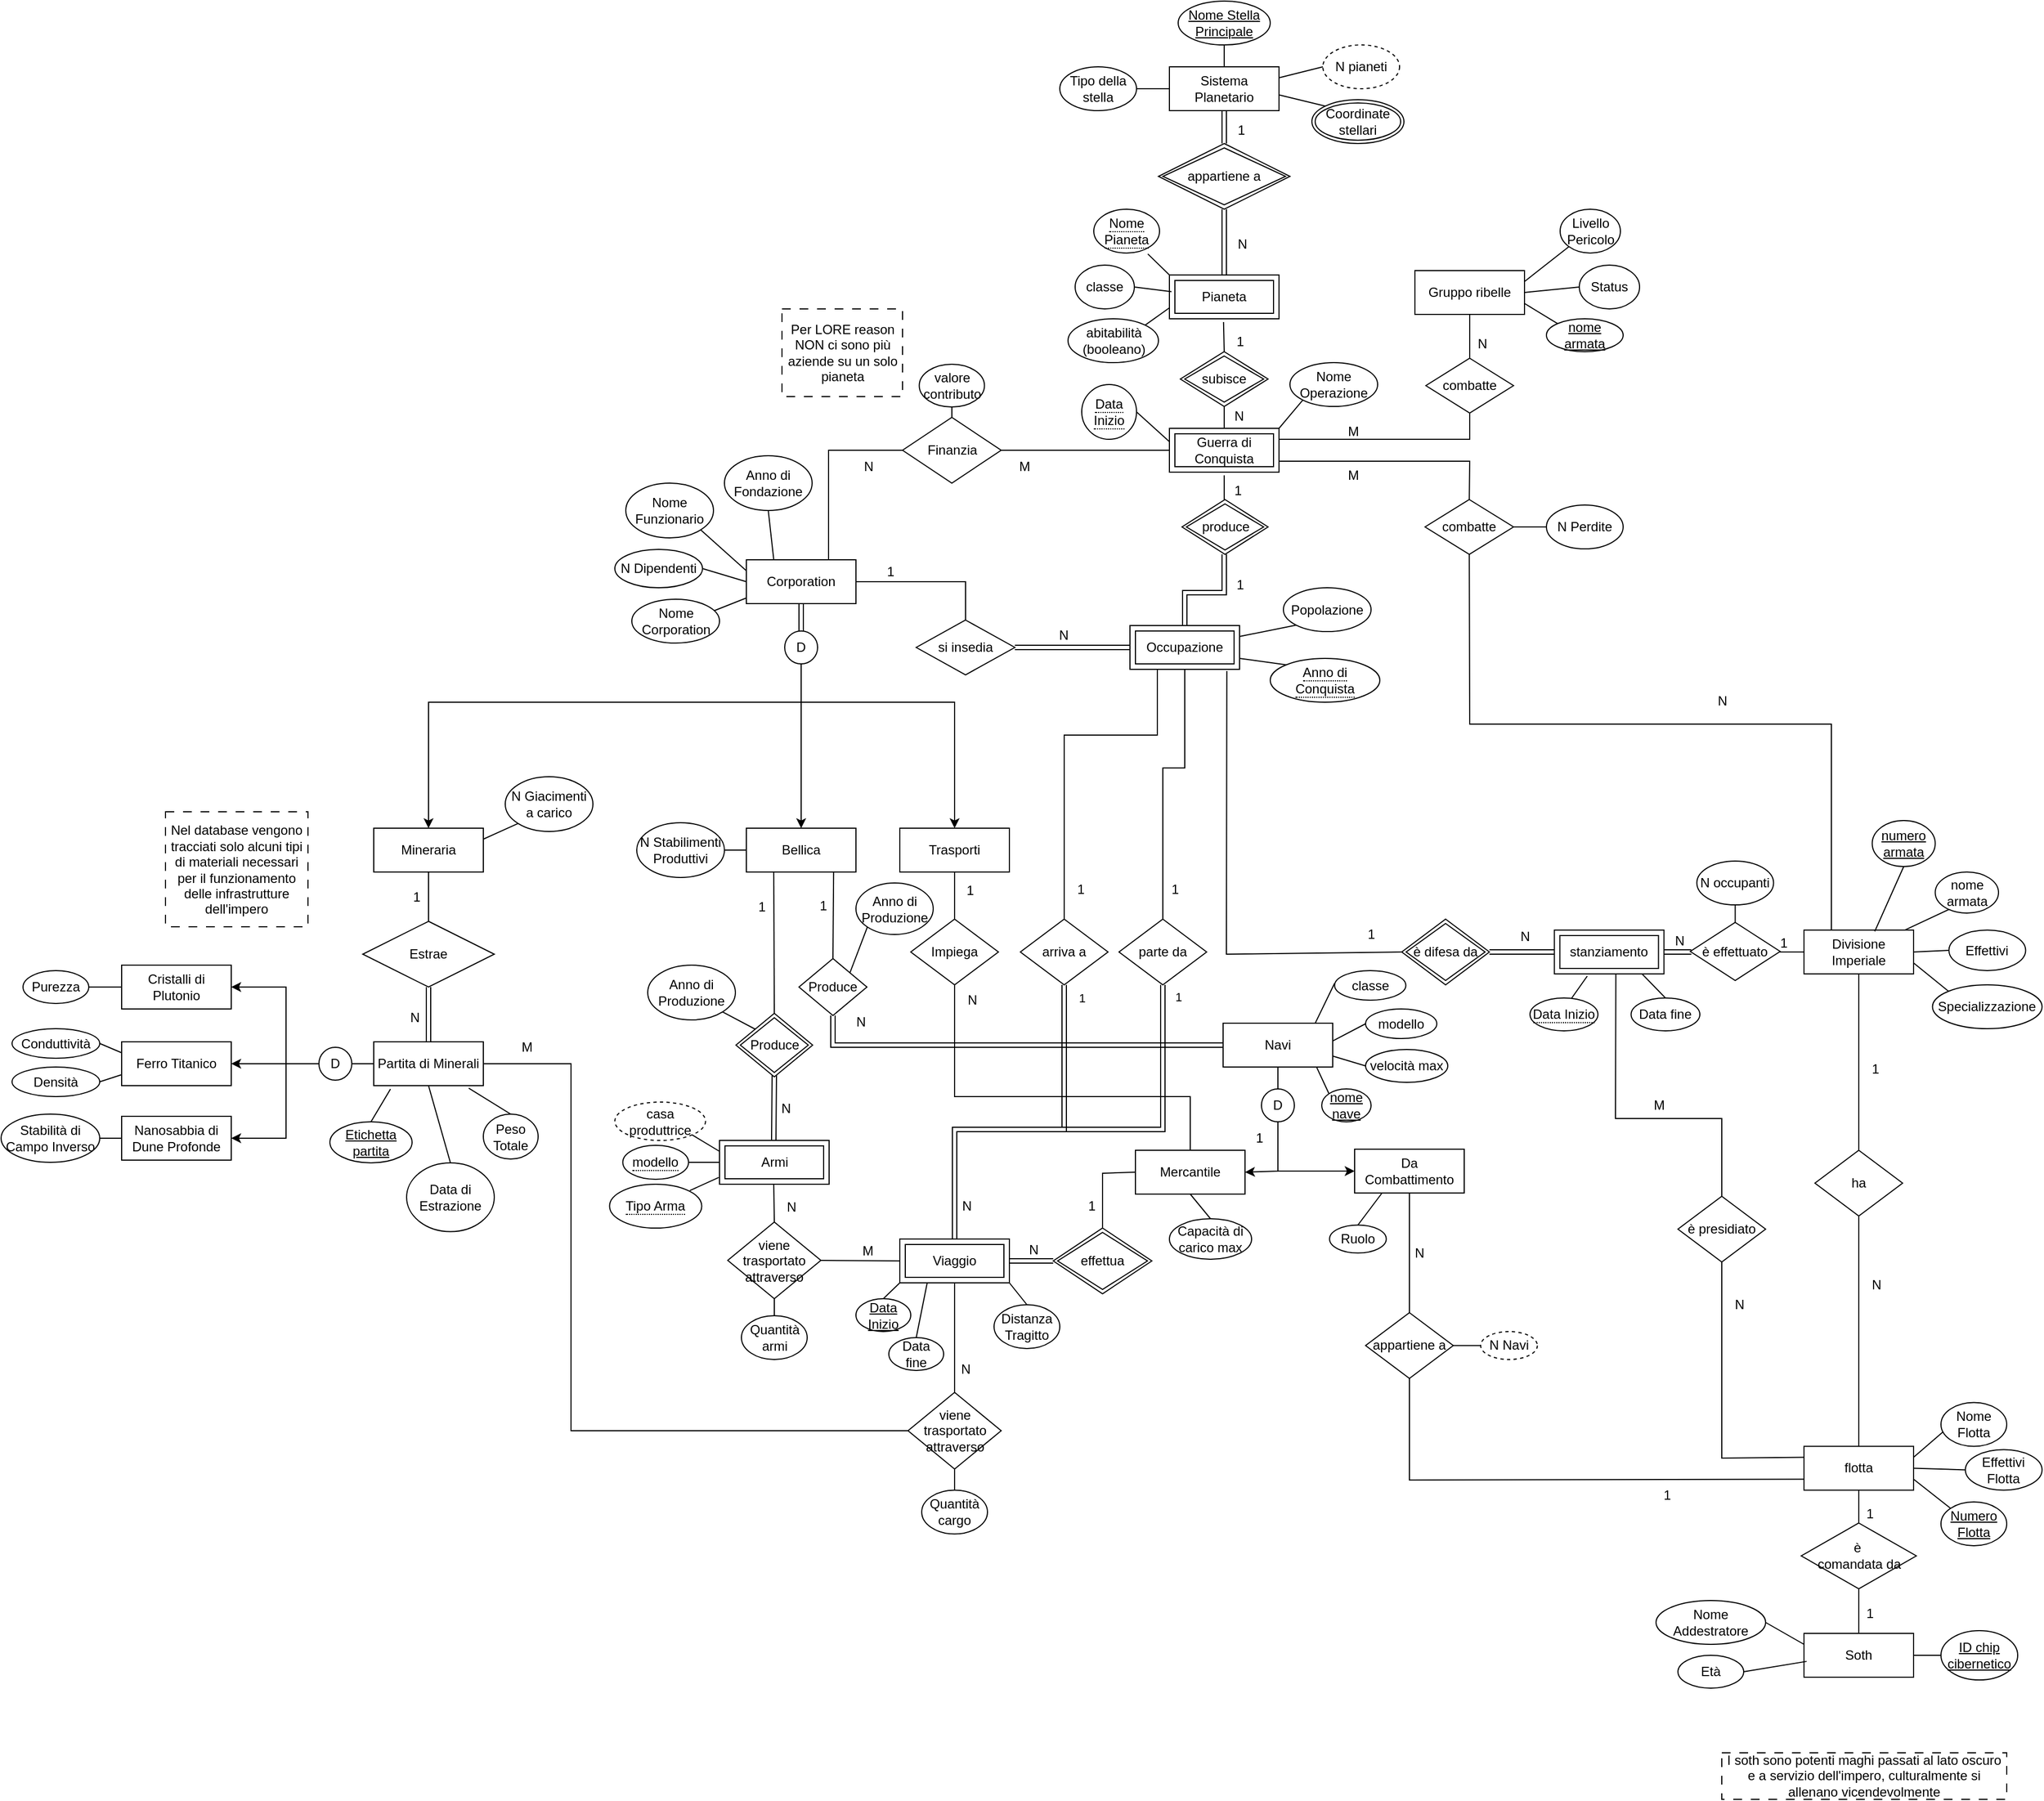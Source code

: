 <mxfile version="27.1.6">
  <diagram name="Page-1" id="ZV4ZPjFq8iab742nGZkD">
    <mxGraphModel dx="1898" dy="659" grid="1" gridSize="10" guides="1" tooltips="1" connect="1" arrows="1" fold="1" page="1" pageScale="1" pageWidth="850" pageHeight="1100" math="0" shadow="0">
      <root>
        <mxCell id="xkZyKJ5uq6sU9dAtWqVg-0" />
        <mxCell id="xkZyKJ5uq6sU9dAtWqVg-1" parent="xkZyKJ5uq6sU9dAtWqVg-0" />
        <mxCell id="5RRhg4thibyP128AycnL-0" value="Sistema Planetario" style="whiteSpace=wrap;html=1;align=center;" parent="xkZyKJ5uq6sU9dAtWqVg-1" vertex="1">
          <mxGeometry x="786" y="90" width="100" height="40" as="geometry" />
        </mxCell>
        <mxCell id="5RRhg4thibyP128AycnL-1" value="appartiene a" style="shape=rhombus;double=1;perimeter=rhombusPerimeter;whiteSpace=wrap;html=1;align=center;" parent="xkZyKJ5uq6sU9dAtWqVg-1" vertex="1">
          <mxGeometry x="776" y="160" width="120" height="60" as="geometry" />
        </mxCell>
        <mxCell id="5RRhg4thibyP128AycnL-2" value="Pianeta" style="shape=ext;margin=3;double=1;whiteSpace=wrap;html=1;align=center;" parent="xkZyKJ5uq6sU9dAtWqVg-1" vertex="1">
          <mxGeometry x="786" y="280" width="100" height="40" as="geometry" />
        </mxCell>
        <mxCell id="5RRhg4thibyP128AycnL-3" value="" style="shape=link;html=1;rounded=0;exitX=0.5;exitY=1;exitDx=0;exitDy=0;entryX=0.5;entryY=0;entryDx=0;entryDy=0;" parent="xkZyKJ5uq6sU9dAtWqVg-1" source="5RRhg4thibyP128AycnL-0" target="5RRhg4thibyP128AycnL-1" edge="1">
          <mxGeometry relative="1" as="geometry">
            <mxPoint x="1086" y="120" as="sourcePoint" />
            <mxPoint x="1246" y="120" as="targetPoint" />
          </mxGeometry>
        </mxCell>
        <mxCell id="5RRhg4thibyP128AycnL-4" value="1" style="resizable=0;html=1;whiteSpace=wrap;align=right;verticalAlign=bottom;" parent="5RRhg4thibyP128AycnL-3" connectable="0" vertex="1">
          <mxGeometry x="1" relative="1" as="geometry">
            <mxPoint x="20" y="-4" as="offset" />
          </mxGeometry>
        </mxCell>
        <mxCell id="5RRhg4thibyP128AycnL-5" value="" style="shape=link;html=1;rounded=0;exitX=0.5;exitY=1;exitDx=0;exitDy=0;entryX=0.5;entryY=0;entryDx=0;entryDy=0;" parent="xkZyKJ5uq6sU9dAtWqVg-1" source="5RRhg4thibyP128AycnL-1" target="5RRhg4thibyP128AycnL-2" edge="1">
          <mxGeometry relative="1" as="geometry">
            <mxPoint x="1166" y="70" as="sourcePoint" />
            <mxPoint x="1326" y="70" as="targetPoint" />
          </mxGeometry>
        </mxCell>
        <mxCell id="5RRhg4thibyP128AycnL-6" value="N" style="resizable=0;html=1;whiteSpace=wrap;align=right;verticalAlign=bottom;" parent="5RRhg4thibyP128AycnL-5" connectable="0" vertex="1">
          <mxGeometry x="1" relative="1" as="geometry">
            <mxPoint x="22" y="-20" as="offset" />
          </mxGeometry>
        </mxCell>
        <mxCell id="5RRhg4thibyP128AycnL-15" value="Partita di Minerali" style="whiteSpace=wrap;html=1;align=center;" parent="xkZyKJ5uq6sU9dAtWqVg-1" vertex="1">
          <mxGeometry x="60" y="980" width="100" height="40" as="geometry" />
        </mxCell>
        <mxCell id="5RRhg4thibyP128AycnL-17" value="D" style="ellipse;whiteSpace=wrap;html=1;aspect=fixed;" parent="xkZyKJ5uq6sU9dAtWqVg-1" vertex="1">
          <mxGeometry x="435" y="605" width="30" height="30" as="geometry" />
        </mxCell>
        <mxCell id="5RRhg4thibyP128AycnL-18" value="" style="endArrow=classic;html=1;rounded=0;exitX=0.5;exitY=1;exitDx=0;exitDy=0;entryX=0.5;entryY=0;entryDx=0;entryDy=0;" parent="xkZyKJ5uq6sU9dAtWqVg-1" source="5RRhg4thibyP128AycnL-17" target="5RRhg4thibyP128AycnL-19" edge="1">
          <mxGeometry width="50" height="50" relative="1" as="geometry">
            <mxPoint x="435" y="840" as="sourcePoint" />
            <mxPoint x="330.0" y="760" as="targetPoint" />
            <Array as="points">
              <mxPoint x="450" y="670" />
              <mxPoint x="110" y="670" />
            </Array>
          </mxGeometry>
        </mxCell>
        <mxCell id="5RRhg4thibyP128AycnL-19" value="Mineraria" style="whiteSpace=wrap;html=1;align=center;" parent="xkZyKJ5uq6sU9dAtWqVg-1" vertex="1">
          <mxGeometry x="60" y="785" width="100" height="40" as="geometry" />
        </mxCell>
        <mxCell id="5RRhg4thibyP128AycnL-20" value="Trasporti" style="whiteSpace=wrap;html=1;align=center;" parent="xkZyKJ5uq6sU9dAtWqVg-1" vertex="1">
          <mxGeometry x="540" y="785" width="100" height="40" as="geometry" />
        </mxCell>
        <mxCell id="5RRhg4thibyP128AycnL-22" value="" style="endArrow=classic;html=1;rounded=0;exitX=0.5;exitY=1;exitDx=0;exitDy=0;entryX=0.5;entryY=0;entryDx=0;entryDy=0;" parent="xkZyKJ5uq6sU9dAtWqVg-1" source="5RRhg4thibyP128AycnL-17" target="5RRhg4thibyP128AycnL-23" edge="1">
          <mxGeometry width="50" height="50" relative="1" as="geometry">
            <mxPoint x="600" y="640" as="sourcePoint" />
            <mxPoint x="450" y="760" as="targetPoint" />
          </mxGeometry>
        </mxCell>
        <mxCell id="5RRhg4thibyP128AycnL-23" value="Bellica" style="whiteSpace=wrap;html=1;align=center;" parent="xkZyKJ5uq6sU9dAtWqVg-1" vertex="1">
          <mxGeometry x="400" y="785" width="100" height="40" as="geometry" />
        </mxCell>
        <mxCell id="5RRhg4thibyP128AycnL-24" value="D" style="ellipse;whiteSpace=wrap;html=1;aspect=fixed;" parent="xkZyKJ5uq6sU9dAtWqVg-1" vertex="1">
          <mxGeometry x="10" y="985" width="30" height="30" as="geometry" />
        </mxCell>
        <mxCell id="5RRhg4thibyP128AycnL-26" value="Cristalli di Plutonio" style="whiteSpace=wrap;html=1;align=center;" parent="xkZyKJ5uq6sU9dAtWqVg-1" vertex="1">
          <mxGeometry x="-170" y="910" width="100" height="40" as="geometry" />
        </mxCell>
        <mxCell id="5RRhg4thibyP128AycnL-28" value="Nanosabbia di Dune Profonde" style="whiteSpace=wrap;html=1;align=center;" parent="xkZyKJ5uq6sU9dAtWqVg-1" vertex="1">
          <mxGeometry x="-170" y="1048" width="100" height="40" as="geometry" />
        </mxCell>
        <mxCell id="5RRhg4thibyP128AycnL-30" value="Ferro Titanico" style="whiteSpace=wrap;html=1;align=center;" parent="xkZyKJ5uq6sU9dAtWqVg-1" vertex="1">
          <mxGeometry x="-170" y="980" width="100" height="40" as="geometry" />
        </mxCell>
        <mxCell id="5RRhg4thibyP128AycnL-31" value="" style="endArrow=none;html=1;rounded=0;exitX=0;exitY=0.5;exitDx=0;exitDy=0;entryX=1;entryY=0.5;entryDx=0;entryDy=0;" parent="xkZyKJ5uq6sU9dAtWqVg-1" source="5RRhg4thibyP128AycnL-15" target="5RRhg4thibyP128AycnL-24" edge="1">
          <mxGeometry relative="1" as="geometry">
            <mxPoint x="-260" y="870" as="sourcePoint" />
            <mxPoint x="-260" y="890" as="targetPoint" />
          </mxGeometry>
        </mxCell>
        <mxCell id="5RRhg4thibyP128AycnL-35" value="Divisione Imperiale" style="whiteSpace=wrap;html=1;align=center;" parent="xkZyKJ5uq6sU9dAtWqVg-1" vertex="1">
          <mxGeometry x="1365" y="878" width="100" height="40" as="geometry" />
        </mxCell>
        <mxCell id="5RRhg4thibyP128AycnL-36" value="Gruppo ribelle" style="whiteSpace=wrap;html=1;align=center;" parent="xkZyKJ5uq6sU9dAtWqVg-1" vertex="1">
          <mxGeometry x="1010" y="276" width="100" height="40" as="geometry" />
        </mxCell>
        <mxCell id="5RRhg4thibyP128AycnL-39" value="" style="endArrow=none;html=1;rounded=0;exitX=0.5;exitY=1;exitDx=0;exitDy=0;entryX=0.5;entryY=0;entryDx=0;entryDy=0;" parent="xkZyKJ5uq6sU9dAtWqVg-1" source="5RRhg4thibyP128AycnL-43" target="5RRhg4thibyP128AycnL-40" edge="1">
          <mxGeometry relative="1" as="geometry">
            <mxPoint x="1015" y="1012.25" as="sourcePoint" />
            <mxPoint x="1015" y="1032.25" as="targetPoint" />
          </mxGeometry>
        </mxCell>
        <mxCell id="5RRhg4thibyP128AycnL-40" value="D" style="ellipse;whiteSpace=wrap;html=1;aspect=fixed;" parent="xkZyKJ5uq6sU9dAtWqVg-1" vertex="1">
          <mxGeometry x="870" y="1023" width="30" height="30" as="geometry" />
        </mxCell>
        <mxCell id="5RRhg4thibyP128AycnL-41" value="Da Combattimento" style="whiteSpace=wrap;html=1;align=center;" parent="xkZyKJ5uq6sU9dAtWqVg-1" vertex="1">
          <mxGeometry x="955" y="1078" width="100" height="40" as="geometry" />
        </mxCell>
        <mxCell id="5RRhg4thibyP128AycnL-42" value="Mercantile" style="whiteSpace=wrap;html=1;align=center;" parent="xkZyKJ5uq6sU9dAtWqVg-1" vertex="1">
          <mxGeometry x="755" y="1079" width="100" height="40" as="geometry" />
        </mxCell>
        <mxCell id="5RRhg4thibyP128AycnL-43" value="Navi" style="whiteSpace=wrap;html=1;align=center;" parent="xkZyKJ5uq6sU9dAtWqVg-1" vertex="1">
          <mxGeometry x="835" y="963" width="100" height="40" as="geometry" />
        </mxCell>
        <mxCell id="5RRhg4thibyP128AycnL-51" value="" style="endArrow=none;html=1;rounded=0;entryX=1;entryY=0.5;entryDx=0;entryDy=0;startArrow=none;startFill=0;shape=link;exitX=0;exitY=0.5;exitDx=0;exitDy=0;" parent="xkZyKJ5uq6sU9dAtWqVg-1" target="jT7q4GYJzDAXKeNE5UMb-1" edge="1">
          <mxGeometry relative="1" as="geometry">
            <mxPoint x="750" y="620" as="sourcePoint" />
            <mxPoint x="650" y="620" as="targetPoint" />
          </mxGeometry>
        </mxCell>
        <mxCell id="5RRhg4thibyP128AycnL-52" value="N" style="resizable=0;html=1;whiteSpace=wrap;align=right;verticalAlign=bottom;" parent="5RRhg4thibyP128AycnL-51" connectable="0" vertex="1">
          <mxGeometry x="1" relative="1" as="geometry">
            <mxPoint x="50" y="-3" as="offset" />
          </mxGeometry>
        </mxCell>
        <mxCell id="5RRhg4thibyP128AycnL-53" value="" style="endArrow=none;html=1;rounded=0;exitX=0.5;exitY=0;exitDx=0;exitDy=0;entryX=1;entryY=0.5;entryDx=0;entryDy=0;" parent="xkZyKJ5uq6sU9dAtWqVg-1" source="jT7q4GYJzDAXKeNE5UMb-1" edge="1">
          <mxGeometry relative="1" as="geometry">
            <mxPoint x="600" y="590" as="sourcePoint" />
            <mxPoint x="500" y="560" as="targetPoint" />
            <Array as="points">
              <mxPoint x="600" y="560" />
            </Array>
          </mxGeometry>
        </mxCell>
        <mxCell id="5RRhg4thibyP128AycnL-54" value="1" style="resizable=0;html=1;whiteSpace=wrap;align=right;verticalAlign=bottom;" parent="5RRhg4thibyP128AycnL-53" connectable="0" vertex="1">
          <mxGeometry x="1" relative="1" as="geometry">
            <mxPoint x="36" y="-1" as="offset" />
          </mxGeometry>
        </mxCell>
        <mxCell id="5RRhg4thibyP128AycnL-55" value="Per LORE reason NON ci sono più aziende su un solo pianeta" style="whiteSpace=wrap;html=1;dashed=1;dashPattern=8 8;" parent="xkZyKJ5uq6sU9dAtWqVg-1" vertex="1">
          <mxGeometry x="432.5" y="311" width="110" height="80" as="geometry" />
        </mxCell>
        <mxCell id="5RRhg4thibyP128AycnL-56" value="Estrae" style="shape=rhombus;perimeter=rhombusPerimeter;whiteSpace=wrap;html=1;align=center;" parent="xkZyKJ5uq6sU9dAtWqVg-1" vertex="1">
          <mxGeometry x="50" y="870" width="120" height="60" as="geometry" />
        </mxCell>
        <mxCell id="5RRhg4thibyP128AycnL-59" value="" style="endArrow=none;html=1;rounded=0;exitX=0.5;exitY=1;exitDx=0;exitDy=0;entryX=0.5;entryY=0;entryDx=0;entryDy=0;" parent="xkZyKJ5uq6sU9dAtWqVg-1" source="5RRhg4thibyP128AycnL-19" target="5RRhg4thibyP128AycnL-56" edge="1">
          <mxGeometry relative="1" as="geometry">
            <mxPoint x="215" y="943" as="sourcePoint" />
            <mxPoint x="215" y="1013" as="targetPoint" />
          </mxGeometry>
        </mxCell>
        <mxCell id="5RRhg4thibyP128AycnL-60" value="1" style="resizable=0;html=1;whiteSpace=wrap;align=left;verticalAlign=bottom;" parent="5RRhg4thibyP128AycnL-59" connectable="0" vertex="1">
          <mxGeometry x="-1" relative="1" as="geometry">
            <mxPoint x="-16" y="31" as="offset" />
          </mxGeometry>
        </mxCell>
        <mxCell id="5RRhg4thibyP128AycnL-78" value="" style="endArrow=none;html=1;rounded=0;exitX=0.5;exitY=1;exitDx=0;exitDy=0;entryX=0.5;entryY=0;entryDx=0;entryDy=0;shape=link;" parent="xkZyKJ5uq6sU9dAtWqVg-1" edge="1">
          <mxGeometry relative="1" as="geometry">
            <mxPoint x="425.5" y="1009.5" as="sourcePoint" />
            <mxPoint x="425" y="1070" as="targetPoint" />
          </mxGeometry>
        </mxCell>
        <mxCell id="5RRhg4thibyP128AycnL-79" value="N" style="resizable=0;html=1;whiteSpace=wrap;align=left;verticalAlign=bottom;" parent="5RRhg4thibyP128AycnL-78" connectable="0" vertex="1">
          <mxGeometry x="-1" relative="1" as="geometry">
            <mxPoint x="4" y="40" as="offset" />
          </mxGeometry>
        </mxCell>
        <mxCell id="5RRhg4thibyP128AycnL-80" value="" style="endArrow=none;html=1;rounded=0;exitX=0.25;exitY=1;exitDx=0;exitDy=0;entryX=0.5;entryY=0;entryDx=0;entryDy=0;" parent="xkZyKJ5uq6sU9dAtWqVg-1" source="5RRhg4thibyP128AycnL-23" edge="1">
          <mxGeometry relative="1" as="geometry">
            <mxPoint x="439.57" y="890" as="sourcePoint" />
            <mxPoint x="425.5" y="956.5" as="targetPoint" />
          </mxGeometry>
        </mxCell>
        <mxCell id="5RRhg4thibyP128AycnL-81" value="1" style="resizable=0;html=1;whiteSpace=wrap;align=left;verticalAlign=bottom;" parent="5RRhg4thibyP128AycnL-80" connectable="0" vertex="1">
          <mxGeometry x="-1" relative="1" as="geometry">
            <mxPoint x="-16" y="40" as="offset" />
          </mxGeometry>
        </mxCell>
        <mxCell id="5RRhg4thibyP128AycnL-87" value="Impiega" style="shape=rhombus;perimeter=rhombusPerimeter;whiteSpace=wrap;html=1;align=center;" parent="xkZyKJ5uq6sU9dAtWqVg-1" vertex="1">
          <mxGeometry x="550" y="868" width="80" height="60" as="geometry" />
        </mxCell>
        <mxCell id="5RRhg4thibyP128AycnL-88" value="" style="endArrow=none;html=1;rounded=0;exitX=0.5;exitY=1;exitDx=0;exitDy=0;entryX=0.5;entryY=0;entryDx=0;entryDy=0;" parent="xkZyKJ5uq6sU9dAtWqVg-1" source="5RRhg4thibyP128AycnL-87" target="5RRhg4thibyP128AycnL-42" edge="1">
          <mxGeometry relative="1" as="geometry">
            <mxPoint x="592" y="1020" as="sourcePoint" />
            <mxPoint x="720" y="1080" as="targetPoint" />
            <Array as="points">
              <mxPoint x="590" y="1030" />
              <mxPoint x="805" y="1030" />
            </Array>
          </mxGeometry>
        </mxCell>
        <mxCell id="5RRhg4thibyP128AycnL-89" value="N" style="resizable=0;html=1;whiteSpace=wrap;align=left;verticalAlign=bottom;" parent="5RRhg4thibyP128AycnL-88" connectable="0" vertex="1">
          <mxGeometry x="-1" relative="1" as="geometry">
            <mxPoint x="10" y="22" as="offset" />
          </mxGeometry>
        </mxCell>
        <mxCell id="5RRhg4thibyP128AycnL-96" value="viene trasportato attraverso" style="shape=rhombus;perimeter=rhombusPerimeter;whiteSpace=wrap;html=1;align=center;" parent="xkZyKJ5uq6sU9dAtWqVg-1" vertex="1">
          <mxGeometry x="547.5" y="1300" width="85" height="70" as="geometry" />
        </mxCell>
        <mxCell id="5RRhg4thibyP128AycnL-97" value="" style="endArrow=none;html=1;rounded=0;entryX=0.5;entryY=1;entryDx=0;entryDy=0;exitX=0.5;exitY=0;exitDx=0;exitDy=0;" parent="xkZyKJ5uq6sU9dAtWqVg-1" source="5RRhg4thibyP128AycnL-96" target="RKXKa0fFr_hQ-l0K3k0U-15" edge="1">
          <mxGeometry relative="1" as="geometry">
            <mxPoint x="740" y="1338" as="sourcePoint" />
            <mxPoint x="809.76" y="1238" as="targetPoint" />
            <Array as="points">
              <mxPoint x="590" y="1280" />
            </Array>
          </mxGeometry>
        </mxCell>
        <mxCell id="5RRhg4thibyP128AycnL-98" value="N" style="resizable=0;html=1;whiteSpace=wrap;align=left;verticalAlign=bottom;" parent="5RRhg4thibyP128AycnL-97" connectable="0" vertex="1">
          <mxGeometry x="-1" relative="1" as="geometry">
            <mxPoint x="4" y="-13" as="offset" />
          </mxGeometry>
        </mxCell>
        <mxCell id="5RRhg4thibyP128AycnL-99" value="arriva a" style="shape=rhombus;perimeter=rhombusPerimeter;whiteSpace=wrap;html=1;align=center;" parent="xkZyKJ5uq6sU9dAtWqVg-1" vertex="1">
          <mxGeometry x="650" y="868" width="80" height="60" as="geometry" />
        </mxCell>
        <mxCell id="5RRhg4thibyP128AycnL-100" value="" style="endArrow=none;html=1;rounded=0;entryX=0.5;entryY=0;entryDx=0;entryDy=0;exitX=0.25;exitY=1;exitDx=0;exitDy=0;" parent="xkZyKJ5uq6sU9dAtWqVg-1" target="5RRhg4thibyP128AycnL-99" edge="1">
          <mxGeometry relative="1" as="geometry">
            <mxPoint x="775" y="640" as="sourcePoint" />
            <mxPoint x="679.57" y="793.25" as="targetPoint" />
            <Array as="points">
              <mxPoint x="775" y="700" />
              <mxPoint x="690" y="700" />
            </Array>
          </mxGeometry>
        </mxCell>
        <mxCell id="5RRhg4thibyP128AycnL-102" value="1" style="edgeLabel;html=1;align=center;verticalAlign=middle;resizable=0;points=[];" parent="5RRhg4thibyP128AycnL-100" vertex="1" connectable="0">
          <mxGeometry x="-0.708" y="6" relative="1" as="geometry">
            <mxPoint x="-75" y="254" as="offset" />
          </mxGeometry>
        </mxCell>
        <mxCell id="5RRhg4thibyP128AycnL-103" value="" style="endArrow=none;html=1;rounded=0;exitX=0.5;exitY=1;exitDx=0;exitDy=0;entryX=0.5;entryY=0;entryDx=0;entryDy=0;shape=link;" parent="xkZyKJ5uq6sU9dAtWqVg-1" source="5RRhg4thibyP128AycnL-99" edge="1">
          <mxGeometry relative="1" as="geometry">
            <mxPoint x="689.47" y="887.25" as="sourcePoint" />
            <mxPoint x="590" y="1160" as="targetPoint" />
            <Array as="points">
              <mxPoint x="690" y="1060" />
              <mxPoint x="590" y="1060" />
            </Array>
          </mxGeometry>
        </mxCell>
        <mxCell id="5RRhg4thibyP128AycnL-104" value="N" style="resizable=0;html=1;whiteSpace=wrap;align=left;verticalAlign=bottom;" parent="5RRhg4thibyP128AycnL-103" connectable="0" vertex="1">
          <mxGeometry x="-1" relative="1" as="geometry">
            <mxPoint x="-95" y="210" as="offset" />
          </mxGeometry>
        </mxCell>
        <mxCell id="5RRhg4thibyP128AycnL-105" value="flotta" style="whiteSpace=wrap;html=1;align=center;" parent="xkZyKJ5uq6sU9dAtWqVg-1" vertex="1">
          <mxGeometry x="1365" y="1349.25" width="100" height="40" as="geometry" />
        </mxCell>
        <mxCell id="5RRhg4thibyP128AycnL-106" value="appartiene a" style="shape=rhombus;perimeter=rhombusPerimeter;whiteSpace=wrap;html=1;align=center;" parent="xkZyKJ5uq6sU9dAtWqVg-1" vertex="1">
          <mxGeometry x="965" y="1227.25" width="80" height="60" as="geometry" />
        </mxCell>
        <mxCell id="5RRhg4thibyP128AycnL-107" value="" style="endArrow=none;html=1;rounded=0;entryX=0.5;entryY=1;entryDx=0;entryDy=0;exitX=0;exitY=0.75;exitDx=0;exitDy=0;" parent="xkZyKJ5uq6sU9dAtWqVg-1" source="5RRhg4thibyP128AycnL-105" target="5RRhg4thibyP128AycnL-106" edge="1">
          <mxGeometry relative="1" as="geometry">
            <mxPoint x="1285" y="1218.72" as="sourcePoint" />
            <mxPoint x="909.13" y="1218.72" as="targetPoint" />
            <Array as="points">
              <mxPoint x="1005" y="1380" />
            </Array>
          </mxGeometry>
        </mxCell>
        <mxCell id="5RRhg4thibyP128AycnL-108" value="1" style="resizable=0;html=1;whiteSpace=wrap;align=left;verticalAlign=bottom;" parent="5RRhg4thibyP128AycnL-107" connectable="0" vertex="1">
          <mxGeometry x="-1" relative="1" as="geometry">
            <mxPoint x="-130" y="23" as="offset" />
          </mxGeometry>
        </mxCell>
        <mxCell id="5RRhg4thibyP128AycnL-109" value="" style="endArrow=none;html=1;rounded=0;entryX=0.5;entryY=1;entryDx=0;entryDy=0;exitX=0.5;exitY=0;exitDx=0;exitDy=0;" parent="xkZyKJ5uq6sU9dAtWqVg-1" source="5RRhg4thibyP128AycnL-106" target="5RRhg4thibyP128AycnL-41" edge="1">
          <mxGeometry relative="1" as="geometry">
            <mxPoint x="1100" y="1359.25" as="sourcePoint" />
            <mxPoint x="724.13" y="1359.25" as="targetPoint" />
          </mxGeometry>
        </mxCell>
        <mxCell id="5RRhg4thibyP128AycnL-110" value="ha" style="shape=rhombus;perimeter=rhombusPerimeter;whiteSpace=wrap;html=1;align=center;" parent="xkZyKJ5uq6sU9dAtWqVg-1" vertex="1">
          <mxGeometry x="1375" y="1079" width="80" height="60" as="geometry" />
        </mxCell>
        <mxCell id="5RRhg4thibyP128AycnL-111" value="" style="endArrow=none;html=1;rounded=0;exitX=0.5;exitY=1;exitDx=0;exitDy=0;entryX=0.5;entryY=0;entryDx=0;entryDy=0;" parent="xkZyKJ5uq6sU9dAtWqVg-1" source="5RRhg4thibyP128AycnL-110" target="5RRhg4thibyP128AycnL-105" edge="1">
          <mxGeometry relative="1" as="geometry">
            <mxPoint x="1025" y="1237.25" as="sourcePoint" />
            <mxPoint x="1430" y="1230" as="targetPoint" />
            <Array as="points" />
          </mxGeometry>
        </mxCell>
        <mxCell id="5RRhg4thibyP128AycnL-113" value="" style="endArrow=classic;html=1;rounded=0;exitX=0.5;exitY=1;exitDx=0;exitDy=0;entryX=1;entryY=0.5;entryDx=0;entryDy=0;" parent="xkZyKJ5uq6sU9dAtWqVg-1" source="5RRhg4thibyP128AycnL-40" target="5RRhg4thibyP128AycnL-42" edge="1">
          <mxGeometry width="50" height="50" relative="1" as="geometry">
            <mxPoint x="864.41" y="1069" as="sourcePoint" />
            <mxPoint x="864.41" y="1129" as="targetPoint" />
            <Array as="points">
              <mxPoint x="885" y="1098" />
            </Array>
          </mxGeometry>
        </mxCell>
        <mxCell id="5RRhg4thibyP128AycnL-114" value="" style="endArrow=classic;html=1;rounded=0;entryX=0;entryY=0.5;entryDx=0;entryDy=0;exitX=0.5;exitY=1;exitDx=0;exitDy=0;" parent="xkZyKJ5uq6sU9dAtWqVg-1" source="5RRhg4thibyP128AycnL-40" target="5RRhg4thibyP128AycnL-41" edge="1">
          <mxGeometry width="50" height="50" relative="1" as="geometry">
            <mxPoint x="865" y="1068" as="sourcePoint" />
            <mxPoint x="965" y="1108" as="targetPoint" />
            <Array as="points">
              <mxPoint x="885" y="1098" />
            </Array>
          </mxGeometry>
        </mxCell>
        <mxCell id="5RRhg4thibyP128AycnL-115" value="" style="endArrow=none;html=1;rounded=0;entryX=0.5;entryY=0;entryDx=0;entryDy=0;exitX=0.5;exitY=1;exitDx=0;exitDy=0;" parent="xkZyKJ5uq6sU9dAtWqVg-1" source="5RRhg4thibyP128AycnL-35" target="5RRhg4thibyP128AycnL-110" edge="1">
          <mxGeometry relative="1" as="geometry">
            <mxPoint x="1430" y="1102" as="sourcePoint" />
            <mxPoint x="1210" y="1112" as="targetPoint" />
            <Array as="points" />
          </mxGeometry>
        </mxCell>
        <mxCell id="5RRhg4thibyP128AycnL-116" value="1" style="resizable=0;html=1;whiteSpace=wrap;align=left;verticalAlign=bottom;" parent="5RRhg4thibyP128AycnL-115" connectable="0" vertex="1">
          <mxGeometry x="-1" relative="1" as="geometry">
            <mxPoint x="10" y="95" as="offset" />
          </mxGeometry>
        </mxCell>
        <mxCell id="5RRhg4thibyP128AycnL-117" value="N" style="resizable=0;html=1;whiteSpace=wrap;align=left;verticalAlign=bottom;" parent="xkZyKJ5uq6sU9dAtWqVg-1" connectable="0" vertex="1">
          <mxGeometry x="1170" y="1280" as="geometry">
            <mxPoint x="-162" y="-99" as="offset" />
          </mxGeometry>
        </mxCell>
        <mxCell id="5RRhg4thibyP128AycnL-119" value="" style="endArrow=none;html=1;rounded=0;entryX=0;entryY=0.5;entryDx=0;entryDy=0;exitX=0.884;exitY=1.037;exitDx=0;exitDy=0;exitPerimeter=0;" parent="xkZyKJ5uq6sU9dAtWqVg-1" target="RKXKa0fFr_hQ-l0K3k0U-52" edge="1">
          <mxGeometry relative="1" as="geometry">
            <mxPoint x="838.4" y="641.48" as="sourcePoint" />
            <mxPoint x="890" y="1084.96" as="targetPoint" />
            <Array as="points">
              <mxPoint x="838" y="900" />
            </Array>
          </mxGeometry>
        </mxCell>
        <mxCell id="5RRhg4thibyP128AycnL-120" value="1" style="resizable=0;html=1;whiteSpace=wrap;align=left;verticalAlign=bottom;" parent="5RRhg4thibyP128AycnL-119" connectable="0" vertex="1">
          <mxGeometry x="-1" relative="1" as="geometry">
            <mxPoint x="25" y="435" as="offset" />
          </mxGeometry>
        </mxCell>
        <mxCell id="5RRhg4thibyP128AycnL-128" value="è&amp;nbsp;&lt;div&gt;comandata da&lt;/div&gt;" style="shape=rhombus;perimeter=rhombusPerimeter;whiteSpace=wrap;html=1;align=center;" parent="xkZyKJ5uq6sU9dAtWqVg-1" vertex="1">
          <mxGeometry x="1362.5" y="1419.25" width="105" height="60" as="geometry" />
        </mxCell>
        <mxCell id="5RRhg4thibyP128AycnL-129" value="" style="endArrow=none;html=1;rounded=0;entryX=0.5;entryY=0;entryDx=0;entryDy=0;exitX=0.5;exitY=1;exitDx=0;exitDy=0;" parent="xkZyKJ5uq6sU9dAtWqVg-1" source="5RRhg4thibyP128AycnL-105" target="5RRhg4thibyP128AycnL-128" edge="1">
          <mxGeometry relative="1" as="geometry">
            <mxPoint x="1415" y="1389" as="sourcePoint" />
            <mxPoint x="1404.57" y="1447.5" as="targetPoint" />
          </mxGeometry>
        </mxCell>
        <mxCell id="5RRhg4thibyP128AycnL-130" value="1" style="resizable=0;html=1;whiteSpace=wrap;align=left;verticalAlign=bottom;" parent="5RRhg4thibyP128AycnL-129" connectable="0" vertex="1">
          <mxGeometry x="-1" relative="1" as="geometry">
            <mxPoint x="5" y="30" as="offset" />
          </mxGeometry>
        </mxCell>
        <mxCell id="5RRhg4thibyP128AycnL-131" value="" style="endArrow=none;html=1;rounded=0;exitX=0.5;exitY=1;exitDx=0;exitDy=0;entryX=0.5;entryY=0;entryDx=0;entryDy=0;" parent="xkZyKJ5uq6sU9dAtWqVg-1" source="5RRhg4thibyP128AycnL-128" target="5RRhg4thibyP128AycnL-133" edge="1">
          <mxGeometry relative="1" as="geometry">
            <mxPoint x="1414.47" y="1451.5" as="sourcePoint" />
            <mxPoint x="1415" y="1508.25" as="targetPoint" />
          </mxGeometry>
        </mxCell>
        <mxCell id="5RRhg4thibyP128AycnL-132" value="1" style="resizable=0;html=1;whiteSpace=wrap;align=left;verticalAlign=bottom;" parent="5RRhg4thibyP128AycnL-131" connectable="0" vertex="1">
          <mxGeometry x="-1" relative="1" as="geometry">
            <mxPoint x="5" y="31" as="offset" />
          </mxGeometry>
        </mxCell>
        <mxCell id="5RRhg4thibyP128AycnL-133" value="Soth" style="whiteSpace=wrap;html=1;align=center;" parent="xkZyKJ5uq6sU9dAtWqVg-1" vertex="1">
          <mxGeometry x="1365" y="1520" width="100" height="40" as="geometry" />
        </mxCell>
        <mxCell id="5RRhg4thibyP128AycnL-140" value="" style="endArrow=classic;html=1;rounded=0;exitX=0.5;exitY=1;exitDx=0;exitDy=0;entryX=0.5;entryY=0;entryDx=0;entryDy=0;" parent="xkZyKJ5uq6sU9dAtWqVg-1" source="5RRhg4thibyP128AycnL-17" target="5RRhg4thibyP128AycnL-20" edge="1">
          <mxGeometry width="50" height="50" relative="1" as="geometry">
            <mxPoint x="460" y="630" as="sourcePoint" />
            <mxPoint x="180" y="674" as="targetPoint" />
            <Array as="points">
              <mxPoint x="450" y="670" />
              <mxPoint x="590" y="670" />
            </Array>
          </mxGeometry>
        </mxCell>
        <mxCell id="5RRhg4thibyP128AycnL-153" value="Nome Stella Principale" style="ellipse;whiteSpace=wrap;html=1;align=center;fontStyle=4;" parent="xkZyKJ5uq6sU9dAtWqVg-1" vertex="1">
          <mxGeometry x="794" y="30" width="84" height="40" as="geometry" />
        </mxCell>
        <mxCell id="5RRhg4thibyP128AycnL-154" value="" style="endArrow=none;html=1;rounded=0;entryX=0.5;entryY=1;entryDx=0;entryDy=0;exitX=0.5;exitY=0;exitDx=0;exitDy=0;" parent="xkZyKJ5uq6sU9dAtWqVg-1" source="5RRhg4thibyP128AycnL-0" target="5RRhg4thibyP128AycnL-153" edge="1">
          <mxGeometry width="50" height="50" relative="1" as="geometry">
            <mxPoint x="1091" y="-230" as="sourcePoint" />
            <mxPoint x="1071" y="-190" as="targetPoint" />
          </mxGeometry>
        </mxCell>
        <mxCell id="5RRhg4thibyP128AycnL-155" value="&lt;span style=&quot;border-bottom: 1px dotted;&quot;&gt;Nome Pianeta&lt;/span&gt;" style="ellipse;whiteSpace=wrap;html=1;align=center;" parent="xkZyKJ5uq6sU9dAtWqVg-1" vertex="1">
          <mxGeometry x="717" y="220" width="60" height="40" as="geometry" />
        </mxCell>
        <mxCell id="5RRhg4thibyP128AycnL-156" value="" style="endArrow=none;html=1;rounded=0;exitX=0;exitY=0;exitDx=0;exitDy=0;entryX=0.822;entryY=1.02;entryDx=0;entryDy=0;entryPerimeter=0;" parent="xkZyKJ5uq6sU9dAtWqVg-1" source="5RRhg4thibyP128AycnL-2" target="5RRhg4thibyP128AycnL-155" edge="1">
          <mxGeometry width="50" height="50" relative="1" as="geometry">
            <mxPoint x="1000" y="220" as="sourcePoint" />
            <mxPoint x="770.142" y="265.607" as="targetPoint" />
          </mxGeometry>
        </mxCell>
        <mxCell id="5RRhg4thibyP128AycnL-158" value="" style="endArrow=none;html=1;rounded=0;entryX=1;entryY=0;entryDx=0;entryDy=0;exitX=-0.001;exitY=0.872;exitDx=0;exitDy=0;exitPerimeter=0;" parent="xkZyKJ5uq6sU9dAtWqVg-1" edge="1">
          <mxGeometry width="50" height="50" relative="1" as="geometry">
            <mxPoint x="399.9" y="574.88" as="sourcePoint" />
            <mxPoint x="368.35" y="587.364" as="targetPoint" />
          </mxGeometry>
        </mxCell>
        <mxCell id="5RRhg4thibyP128AycnL-163" value="" style="endArrow=none;html=1;rounded=0;exitX=1;exitY=0.5;exitDx=0;exitDy=0;entryX=0;entryY=0.5;entryDx=0;entryDy=0;" parent="xkZyKJ5uq6sU9dAtWqVg-1" source="skqzL_gy3SJHRYQdTLHT-18" target="skqzL_gy3SJHRYQdTLHT-11" edge="1">
          <mxGeometry relative="1" as="geometry">
            <mxPoint x="344.5" y="1087.5" as="sourcePoint" />
            <mxPoint x="375" y="1080" as="targetPoint" />
          </mxGeometry>
        </mxCell>
        <mxCell id="5RRhg4thibyP128AycnL-164" value="Etichetta partita" style="ellipse;whiteSpace=wrap;html=1;align=center;fontStyle=4;" parent="xkZyKJ5uq6sU9dAtWqVg-1" vertex="1">
          <mxGeometry x="20" y="1053" width="75" height="37.5" as="geometry" />
        </mxCell>
        <mxCell id="5RRhg4thibyP128AycnL-166" value="nome&lt;div&gt;nave&lt;/div&gt;" style="ellipse;whiteSpace=wrap;html=1;align=center;fontStyle=4;" parent="xkZyKJ5uq6sU9dAtWqVg-1" vertex="1">
          <mxGeometry x="925" y="1023" width="45" height="30" as="geometry" />
        </mxCell>
        <mxCell id="5RRhg4thibyP128AycnL-167" value="" style="endArrow=none;html=1;rounded=0;exitX=0;exitY=0;exitDx=0;exitDy=0;entryX=0.851;entryY=0.992;entryDx=0;entryDy=0;entryPerimeter=0;" parent="xkZyKJ5uq6sU9dAtWqVg-1" source="5RRhg4thibyP128AycnL-166" target="5RRhg4thibyP128AycnL-43" edge="1">
          <mxGeometry relative="1" as="geometry">
            <mxPoint x="777.5" y="885.5" as="sourcePoint" />
            <mxPoint x="945" y="993" as="targetPoint" />
          </mxGeometry>
        </mxCell>
        <mxCell id="5RRhg4thibyP128AycnL-168" value="ID chip cibernetico" style="ellipse;whiteSpace=wrap;html=1;align=center;fontStyle=4;" parent="xkZyKJ5uq6sU9dAtWqVg-1" vertex="1">
          <mxGeometry x="1490" y="1517.5" width="70" height="45" as="geometry" />
        </mxCell>
        <mxCell id="5RRhg4thibyP128AycnL-169" value="" style="endArrow=none;html=1;rounded=0;exitX=0;exitY=0.5;exitDx=0;exitDy=0;entryX=1;entryY=0.5;entryDx=0;entryDy=0;" parent="xkZyKJ5uq6sU9dAtWqVg-1" source="5RRhg4thibyP128AycnL-168" edge="1">
          <mxGeometry relative="1" as="geometry">
            <mxPoint x="1297.5" y="1432.5" as="sourcePoint" />
            <mxPoint x="1465" y="1540" as="targetPoint" />
          </mxGeometry>
        </mxCell>
        <mxCell id="5RRhg4thibyP128AycnL-170" value="numero&lt;div&gt;armata&lt;/div&gt;" style="ellipse;whiteSpace=wrap;html=1;align=center;fontStyle=4;" parent="xkZyKJ5uq6sU9dAtWqVg-1" vertex="1">
          <mxGeometry x="1427.25" y="778" width="57.5" height="42" as="geometry" />
        </mxCell>
        <mxCell id="5RRhg4thibyP128AycnL-171" value="" style="endArrow=none;html=1;rounded=0;exitX=0.5;exitY=1;exitDx=0;exitDy=0;entryX=0.646;entryY=0.029;entryDx=0;entryDy=0;entryPerimeter=0;" parent="xkZyKJ5uq6sU9dAtWqVg-1" source="5RRhg4thibyP128AycnL-170" target="5RRhg4thibyP128AycnL-35" edge="1">
          <mxGeometry relative="1" as="geometry">
            <mxPoint x="1369.75" y="985.5" as="sourcePoint" />
            <mxPoint x="1537.25" y="1093" as="targetPoint" />
          </mxGeometry>
        </mxCell>
        <mxCell id="5RRhg4thibyP128AycnL-173" value="" style="endArrow=none;html=1;rounded=0;exitX=0.5;exitY=1;exitDx=0;exitDy=0;entryX=0.924;entryY=-0.005;entryDx=0;entryDy=0;entryPerimeter=0;" parent="xkZyKJ5uq6sU9dAtWqVg-1" target="5RRhg4thibyP128AycnL-35" edge="1">
          <mxGeometry relative="1" as="geometry">
            <mxPoint x="1499.75" y="858.0" as="sourcePoint" />
            <mxPoint x="1494.25" y="1113" as="targetPoint" />
          </mxGeometry>
        </mxCell>
        <mxCell id="5RRhg4thibyP128AycnL-184" value="" style="shape=link;html=1;rounded=0;exitX=0.5;exitY=1;exitDx=0;exitDy=0;entryX=0.5;entryY=0;entryDx=0;entryDy=0;" parent="xkZyKJ5uq6sU9dAtWqVg-1" target="5RRhg4thibyP128AycnL-17" edge="1">
          <mxGeometry relative="1" as="geometry">
            <mxPoint x="450" y="580" as="sourcePoint" />
            <mxPoint x="410" y="789.29" as="targetPoint" />
          </mxGeometry>
        </mxCell>
        <mxCell id="5RRhg4thibyP128AycnL-186" value="" style="shape=link;html=1;rounded=0;exitX=0.5;exitY=1;exitDx=0;exitDy=0;entryX=0.5;entryY=0;entryDx=0;entryDy=0;" parent="xkZyKJ5uq6sU9dAtWqVg-1" source="5RRhg4thibyP128AycnL-56" target="5RRhg4thibyP128AycnL-15" edge="1">
          <mxGeometry relative="1" as="geometry">
            <mxPoint x="370" y="1045" as="sourcePoint" />
            <mxPoint x="530" y="1045" as="targetPoint" />
          </mxGeometry>
        </mxCell>
        <mxCell id="5RRhg4thibyP128AycnL-187" value="N" style="resizable=0;html=1;whiteSpace=wrap;align=right;verticalAlign=bottom;" parent="5RRhg4thibyP128AycnL-186" connectable="0" vertex="1">
          <mxGeometry x="1" relative="1" as="geometry">
            <mxPoint x="-7" y="-14" as="offset" />
          </mxGeometry>
        </mxCell>
        <mxCell id="5RRhg4thibyP128AycnL-188" value="Nel database vengono tracciati solo alcuni tipi di materiali necessari per il funzionamento delle infrastrutture dell&#39;impero" style="whiteSpace=wrap;html=1;dashed=1;dashPattern=8 8;" parent="xkZyKJ5uq6sU9dAtWqVg-1" vertex="1">
          <mxGeometry x="-130" y="770" width="130" height="105" as="geometry" />
        </mxCell>
        <mxCell id="5RRhg4thibyP128AycnL-190" value="" style="shape=link;html=1;rounded=0;entryX=0;entryY=0.5;entryDx=0;entryDy=0;exitX=0.5;exitY=1;exitDx=0;exitDy=0;" parent="xkZyKJ5uq6sU9dAtWqVg-1" source="jT7q4GYJzDAXKeNE5UMb-3" target="5RRhg4thibyP128AycnL-43" edge="1">
          <mxGeometry relative="1" as="geometry">
            <mxPoint x="479" y="987" as="sourcePoint" />
            <mxPoint x="835" y="1025" as="targetPoint" />
            <Array as="points">
              <mxPoint x="479" y="983" />
            </Array>
          </mxGeometry>
        </mxCell>
        <mxCell id="5RRhg4thibyP128AycnL-191" value="N" style="resizable=0;html=1;whiteSpace=wrap;align=right;verticalAlign=bottom;" parent="5RRhg4thibyP128AycnL-190" connectable="0" vertex="1">
          <mxGeometry x="1" relative="1" as="geometry">
            <mxPoint x="-325" y="-13" as="offset" />
          </mxGeometry>
        </mxCell>
        <mxCell id="5RRhg4thibyP128AycnL-199" value="I soth sono potenti maghi passati al lato oscuro e a servizio dell&#39;impero, culturalmente si allenano vicendevolmente" style="whiteSpace=wrap;html=1;dashed=1;dashPattern=8 8;" parent="xkZyKJ5uq6sU9dAtWqVg-1" vertex="1">
          <mxGeometry x="1290" y="1629" width="260" height="42.5" as="geometry" />
        </mxCell>
        <mxCell id="AJG2M9FdjN34FgShdrve-10" value="nome&lt;div&gt;armata&lt;/div&gt;" style="ellipse;whiteSpace=wrap;html=1;align=center;fontStyle=4;" parent="xkZyKJ5uq6sU9dAtWqVg-1" vertex="1">
          <mxGeometry x="1130" y="320" width="70" height="30" as="geometry" />
        </mxCell>
        <mxCell id="AJG2M9FdjN34FgShdrve-11" value="" style="endArrow=none;html=1;rounded=0;entryX=0;entryY=0;entryDx=0;entryDy=0;exitX=1;exitY=0.75;exitDx=0;exitDy=0;" parent="xkZyKJ5uq6sU9dAtWqVg-1" source="5RRhg4thibyP128AycnL-36" target="AJG2M9FdjN34FgShdrve-10" edge="1">
          <mxGeometry relative="1" as="geometry">
            <mxPoint x="1165" y="474" as="sourcePoint" />
            <mxPoint x="1060" y="494" as="targetPoint" />
          </mxGeometry>
        </mxCell>
        <mxCell id="AJG2M9FdjN34FgShdrve-13" value="Numero Flotta" style="ellipse;whiteSpace=wrap;html=1;align=center;fontStyle=4;" parent="xkZyKJ5uq6sU9dAtWqVg-1" vertex="1">
          <mxGeometry x="1490" y="1400" width="60" height="40" as="geometry" />
        </mxCell>
        <mxCell id="AJG2M9FdjN34FgShdrve-14" value="" style="endArrow=none;html=1;rounded=0;exitX=1;exitY=0.75;exitDx=0;exitDy=0;entryX=0;entryY=0;entryDx=0;entryDy=0;" parent="xkZyKJ5uq6sU9dAtWqVg-1" source="5RRhg4thibyP128AycnL-105" target="AJG2M9FdjN34FgShdrve-13" edge="1">
          <mxGeometry relative="1" as="geometry">
            <mxPoint x="1375" y="1349.25" as="sourcePoint" />
            <mxPoint x="1375" y="1310" as="targetPoint" />
          </mxGeometry>
        </mxCell>
        <mxCell id="AJG2M9FdjN34FgShdrve-18" value="" style="endArrow=none;html=1;rounded=0;exitX=1;exitY=0.25;exitDx=0;exitDy=0;entryX=0.014;entryY=0.64;entryDx=0;entryDy=0;entryPerimeter=0;" parent="xkZyKJ5uq6sU9dAtWqVg-1" source="5RRhg4thibyP128AycnL-105" edge="1">
          <mxGeometry relative="1" as="geometry">
            <mxPoint x="1485" y="1199" as="sourcePoint" />
            <mxPoint x="1495.84" y="1332.6" as="targetPoint" />
          </mxGeometry>
        </mxCell>
        <mxCell id="AJG2M9FdjN34FgShdrve-31" value="parte da" style="shape=rhombus;perimeter=rhombusPerimeter;whiteSpace=wrap;html=1;align=center;" parent="xkZyKJ5uq6sU9dAtWqVg-1" vertex="1">
          <mxGeometry x="740" y="868" width="80" height="60" as="geometry" />
        </mxCell>
        <mxCell id="RKXKa0fFr_hQ-l0K3k0U-0" value="" style="endArrow=none;html=1;rounded=0;entryX=0.5;entryY=0;entryDx=0;entryDy=0;exitX=0.5;exitY=1;exitDx=0;exitDy=0;" parent="xkZyKJ5uq6sU9dAtWqVg-1" target="AJG2M9FdjN34FgShdrve-31" edge="1">
          <mxGeometry relative="1" as="geometry">
            <mxPoint x="800" y="640" as="sourcePoint" />
            <mxPoint x="810" y="850" as="targetPoint" />
            <Array as="points">
              <mxPoint x="800" y="730" />
              <mxPoint x="780" y="730" />
            </Array>
          </mxGeometry>
        </mxCell>
        <mxCell id="RKXKa0fFr_hQ-l0K3k0U-1" value="1" style="edgeLabel;html=1;align=center;verticalAlign=middle;resizable=0;points=[];" parent="RKXKa0fFr_hQ-l0K3k0U-0" vertex="1" connectable="0">
          <mxGeometry x="-0.708" y="6" relative="1" as="geometry">
            <mxPoint x="-12" y="263" as="offset" />
          </mxGeometry>
        </mxCell>
        <mxCell id="RKXKa0fFr_hQ-l0K3k0U-2" value="" style="endArrow=none;html=1;rounded=0;entryX=0.5;entryY=0;entryDx=0;entryDy=0;exitX=0;exitY=0.5;exitDx=0;exitDy=0;" parent="xkZyKJ5uq6sU9dAtWqVg-1" source="5RRhg4thibyP128AycnL-42" target="RKXKa0fFr_hQ-l0K3k0U-16" edge="1">
          <mxGeometry relative="1" as="geometry">
            <mxPoint x="750" y="1100" as="sourcePoint" />
            <mxPoint x="725" y="1150" as="targetPoint" />
            <Array as="points">
              <mxPoint x="725" y="1100" />
            </Array>
          </mxGeometry>
        </mxCell>
        <mxCell id="RKXKa0fFr_hQ-l0K3k0U-4" value="" style="endArrow=none;html=1;rounded=0;entryX=1;entryY=0.5;entryDx=0;entryDy=0;exitX=0;exitY=0.5;exitDx=0;exitDy=0;shape=link;" parent="xkZyKJ5uq6sU9dAtWqVg-1" source="RKXKa0fFr_hQ-l0K3k0U-16" target="RKXKa0fFr_hQ-l0K3k0U-15" edge="1">
          <mxGeometry relative="1" as="geometry">
            <mxPoint x="680" y="1180" as="sourcePoint" />
            <mxPoint x="640" y="1180" as="targetPoint" />
            <Array as="points" />
          </mxGeometry>
        </mxCell>
        <mxCell id="RKXKa0fFr_hQ-l0K3k0U-6" value="" style="endArrow=none;html=1;rounded=0;entryX=0.5;entryY=0;entryDx=0;entryDy=0;shape=link;" parent="xkZyKJ5uq6sU9dAtWqVg-1" target="RKXKa0fFr_hQ-l0K3k0U-15" edge="1">
          <mxGeometry relative="1" as="geometry">
            <mxPoint x="780" y="928" as="sourcePoint" />
            <mxPoint x="590" y="1160" as="targetPoint" />
            <Array as="points">
              <mxPoint x="780" y="1060" />
              <mxPoint x="590" y="1060" />
            </Array>
          </mxGeometry>
        </mxCell>
        <mxCell id="RKXKa0fFr_hQ-l0K3k0U-7" value="1" style="resizable=0;html=1;whiteSpace=wrap;align=left;verticalAlign=bottom;" parent="RKXKa0fFr_hQ-l0K3k0U-6" connectable="0" vertex="1">
          <mxGeometry x="-1" relative="1" as="geometry">
            <mxPoint x="-70" y="210" as="offset" />
          </mxGeometry>
        </mxCell>
        <mxCell id="RKXKa0fFr_hQ-l0K3k0U-15" value="Viaggio" style="shape=ext;margin=3;double=1;whiteSpace=wrap;html=1;align=center;" parent="xkZyKJ5uq6sU9dAtWqVg-1" vertex="1">
          <mxGeometry x="540" y="1160" width="100" height="40" as="geometry" />
        </mxCell>
        <mxCell id="RKXKa0fFr_hQ-l0K3k0U-16" value="effettua" style="shape=rhombus;double=1;perimeter=rhombusPerimeter;whiteSpace=wrap;html=1;align=center;" parent="xkZyKJ5uq6sU9dAtWqVg-1" vertex="1">
          <mxGeometry x="680" y="1150" width="90" height="60" as="geometry" />
        </mxCell>
        <mxCell id="RKXKa0fFr_hQ-l0K3k0U-17" value="&lt;u&gt;Data Inizio&lt;/u&gt;" style="ellipse;whiteSpace=wrap;html=1;align=center;" parent="xkZyKJ5uq6sU9dAtWqVg-1" vertex="1">
          <mxGeometry x="500" y="1214.5" width="50" height="30" as="geometry" />
        </mxCell>
        <mxCell id="RKXKa0fFr_hQ-l0K3k0U-18" value="Data fine" style="ellipse;whiteSpace=wrap;html=1;align=center;" parent="xkZyKJ5uq6sU9dAtWqVg-1" vertex="1">
          <mxGeometry x="530" y="1250" width="50" height="30" as="geometry" />
        </mxCell>
        <mxCell id="RKXKa0fFr_hQ-l0K3k0U-19" value="" style="endArrow=none;html=1;rounded=0;exitX=0.5;exitY=0;exitDx=0;exitDy=0;entryX=0;entryY=1;entryDx=0;entryDy=0;" parent="xkZyKJ5uq6sU9dAtWqVg-1" source="RKXKa0fFr_hQ-l0K3k0U-17" target="RKXKa0fFr_hQ-l0K3k0U-15" edge="1">
          <mxGeometry relative="1" as="geometry">
            <mxPoint x="610" y="1287.25" as="sourcePoint" />
            <mxPoint x="770" y="1287.25" as="targetPoint" />
          </mxGeometry>
        </mxCell>
        <mxCell id="RKXKa0fFr_hQ-l0K3k0U-20" value="" style="endArrow=none;html=1;rounded=0;exitX=0.5;exitY=0;exitDx=0;exitDy=0;entryX=0.25;entryY=1;entryDx=0;entryDy=0;" parent="xkZyKJ5uq6sU9dAtWqVg-1" source="RKXKa0fFr_hQ-l0K3k0U-18" target="RKXKa0fFr_hQ-l0K3k0U-15" edge="1">
          <mxGeometry relative="1" as="geometry">
            <mxPoint x="710" y="1288" as="sourcePoint" />
            <mxPoint x="715" y="1260" as="targetPoint" />
          </mxGeometry>
        </mxCell>
        <mxCell id="RKXKa0fFr_hQ-l0K3k0U-23" value="stanziamento" style="shape=ext;margin=3;double=1;whiteSpace=wrap;html=1;align=center;" parent="xkZyKJ5uq6sU9dAtWqVg-1" vertex="1">
          <mxGeometry x="1137.25" y="878" width="100" height="40" as="geometry" />
        </mxCell>
        <mxCell id="RKXKa0fFr_hQ-l0K3k0U-28" value="" style="endArrow=none;html=1;rounded=0;exitX=1;exitY=0.5;exitDx=0;exitDy=0;entryX=0;entryY=0.5;entryDx=0;entryDy=0;shape=link;" parent="xkZyKJ5uq6sU9dAtWqVg-1" source="RKXKa0fFr_hQ-l0K3k0U-52" target="RKXKa0fFr_hQ-l0K3k0U-23" edge="1">
          <mxGeometry relative="1" as="geometry">
            <mxPoint x="970" y="908" as="sourcePoint" />
            <mxPoint x="1255" y="1000" as="targetPoint" />
          </mxGeometry>
        </mxCell>
        <mxCell id="RKXKa0fFr_hQ-l0K3k0U-29" value="N" style="resizable=0;html=1;whiteSpace=wrap;align=right;verticalAlign=bottom;" parent="RKXKa0fFr_hQ-l0K3k0U-28" connectable="0" vertex="1">
          <mxGeometry x="1" relative="1" as="geometry">
            <mxPoint x="-21" y="-6" as="offset" />
          </mxGeometry>
        </mxCell>
        <mxCell id="RKXKa0fFr_hQ-l0K3k0U-32" value="" style="endArrow=none;html=1;rounded=0;exitX=1;exitY=0.5;exitDx=0;exitDy=0;entryX=0;entryY=0.5;entryDx=0;entryDy=0;shape=link;" parent="xkZyKJ5uq6sU9dAtWqVg-1" source="RKXKa0fFr_hQ-l0K3k0U-23" edge="1">
          <mxGeometry relative="1" as="geometry">
            <mxPoint x="1247.25" y="970" as="sourcePoint" />
            <mxPoint x="1262.25" y="898" as="targetPoint" />
          </mxGeometry>
        </mxCell>
        <mxCell id="RKXKa0fFr_hQ-l0K3k0U-33" value="N" style="resizable=0;html=1;whiteSpace=wrap;align=right;verticalAlign=bottom;" parent="RKXKa0fFr_hQ-l0K3k0U-32" connectable="0" vertex="1">
          <mxGeometry x="1" relative="1" as="geometry">
            <mxPoint x="-5" y="-2" as="offset" />
          </mxGeometry>
        </mxCell>
        <mxCell id="RKXKa0fFr_hQ-l0K3k0U-34" value="" style="endArrow=none;html=1;rounded=0;exitX=1;exitY=0.5;exitDx=0;exitDy=0;entryX=0;entryY=0.5;entryDx=0;entryDy=0;" parent="xkZyKJ5uq6sU9dAtWqVg-1" target="5RRhg4thibyP128AycnL-35" edge="1">
          <mxGeometry relative="1" as="geometry">
            <mxPoint x="1342.25" y="898" as="sourcePoint" />
            <mxPoint x="1322.25" y="970" as="targetPoint" />
          </mxGeometry>
        </mxCell>
        <mxCell id="RKXKa0fFr_hQ-l0K3k0U-35" value="1" style="resizable=0;html=1;whiteSpace=wrap;align=right;verticalAlign=bottom;" parent="RKXKa0fFr_hQ-l0K3k0U-34" connectable="0" vertex="1">
          <mxGeometry x="1" relative="1" as="geometry">
            <mxPoint x="-14" as="offset" />
          </mxGeometry>
        </mxCell>
        <mxCell id="RKXKa0fFr_hQ-l0K3k0U-38" value="Data fine" style="ellipse;whiteSpace=wrap;html=1;align=center;" parent="xkZyKJ5uq6sU9dAtWqVg-1" vertex="1">
          <mxGeometry x="1207.25" y="940" width="62.75" height="30" as="geometry" />
        </mxCell>
        <mxCell id="RKXKa0fFr_hQ-l0K3k0U-39" value="" style="endArrow=none;html=1;rounded=0;exitX=0.5;exitY=0;exitDx=0;exitDy=0;" parent="xkZyKJ5uq6sU9dAtWqVg-1" edge="1">
          <mxGeometry relative="1" as="geometry">
            <mxPoint x="1153.125" y="940" as="sourcePoint" />
            <mxPoint x="1167.25" y="920" as="targetPoint" />
          </mxGeometry>
        </mxCell>
        <mxCell id="RKXKa0fFr_hQ-l0K3k0U-40" value="" style="endArrow=none;html=1;rounded=0;exitX=0.5;exitY=0;exitDx=0;exitDy=0;entryX=0.75;entryY=1;entryDx=0;entryDy=0;" parent="xkZyKJ5uq6sU9dAtWqVg-1" source="RKXKa0fFr_hQ-l0K3k0U-38" edge="1">
          <mxGeometry relative="1" as="geometry">
            <mxPoint x="1312.25" y="1006" as="sourcePoint" />
            <mxPoint x="1217.25" y="918" as="targetPoint" />
          </mxGeometry>
        </mxCell>
        <mxCell id="RKXKa0fFr_hQ-l0K3k0U-44" value="M" style="resizable=0;html=1;whiteSpace=wrap;align=left;verticalAlign=bottom;direction=south;" parent="xkZyKJ5uq6sU9dAtWqVg-1" connectable="0" vertex="1">
          <mxGeometry x="465" y="1175" as="geometry">
            <mxPoint x="-272" y="-182" as="offset" />
          </mxGeometry>
        </mxCell>
        <mxCell id="RKXKa0fFr_hQ-l0K3k0U-52" value="è difesa da" style="shape=rhombus;double=1;perimeter=rhombusPerimeter;whiteSpace=wrap;html=1;align=center;" parent="xkZyKJ5uq6sU9dAtWqVg-1" vertex="1">
          <mxGeometry x="998" y="868" width="80" height="60" as="geometry" />
        </mxCell>
        <mxCell id="SDKRW_U8eVPvxJMFkSfq-0" value="" style="endArrow=none;html=1;rounded=0;exitX=1;exitY=0.5;exitDx=0;exitDy=0;entryX=0;entryY=0.5;entryDx=0;entryDy=0;" parent="xkZyKJ5uq6sU9dAtWqVg-1" source="5RRhg4thibyP128AycnL-15" target="5RRhg4thibyP128AycnL-96" edge="1">
          <mxGeometry relative="1" as="geometry">
            <mxPoint x="280" y="1400" as="sourcePoint" />
            <mxPoint x="378" y="1614" as="targetPoint" />
            <Array as="points">
              <mxPoint x="240" y="1000" />
              <mxPoint x="240" y="1335" />
            </Array>
          </mxGeometry>
        </mxCell>
        <mxCell id="SDKRW_U8eVPvxJMFkSfq-1" value="viene trasportato attraverso" style="shape=rhombus;perimeter=rhombusPerimeter;whiteSpace=wrap;html=1;align=center;" parent="xkZyKJ5uq6sU9dAtWqVg-1" vertex="1">
          <mxGeometry x="383" y="1144.5" width="85" height="70" as="geometry" />
        </mxCell>
        <mxCell id="SDKRW_U8eVPvxJMFkSfq-2" value="" style="endArrow=none;html=1;rounded=0;entryX=1;entryY=0.5;entryDx=0;entryDy=0;exitX=0;exitY=0.5;exitDx=0;exitDy=0;" parent="xkZyKJ5uq6sU9dAtWqVg-1" source="RKXKa0fFr_hQ-l0K3k0U-15" target="SDKRW_U8eVPvxJMFkSfq-1" edge="1">
          <mxGeometry relative="1" as="geometry">
            <mxPoint x="570" y="1629" as="sourcePoint" />
            <mxPoint x="570" y="1520" as="targetPoint" />
          </mxGeometry>
        </mxCell>
        <mxCell id="SDKRW_U8eVPvxJMFkSfq-3" value="" style="endArrow=none;html=1;rounded=0;entryX=0.5;entryY=1;entryDx=0;entryDy=0;exitX=0.5;exitY=0;exitDx=0;exitDy=0;" parent="xkZyKJ5uq6sU9dAtWqVg-1" source="SDKRW_U8eVPvxJMFkSfq-1" edge="1">
          <mxGeometry relative="1" as="geometry">
            <mxPoint x="535" y="1440" as="sourcePoint" />
            <mxPoint x="425" y="1110" as="targetPoint" />
          </mxGeometry>
        </mxCell>
        <mxCell id="SDKRW_U8eVPvxJMFkSfq-4" value="" style="endArrow=classic;html=1;rounded=0;entryX=1;entryY=0.5;entryDx=0;entryDy=0;exitX=0;exitY=0.5;exitDx=0;exitDy=0;" parent="xkZyKJ5uq6sU9dAtWqVg-1" source="5RRhg4thibyP128AycnL-24" target="5RRhg4thibyP128AycnL-30" edge="1">
          <mxGeometry width="50" height="50" relative="1" as="geometry">
            <mxPoint x="240" y="1150" as="sourcePoint" />
            <mxPoint x="290" y="1100" as="targetPoint" />
          </mxGeometry>
        </mxCell>
        <mxCell id="SDKRW_U8eVPvxJMFkSfq-5" value="" style="endArrow=classic;html=1;rounded=0;entryX=1;entryY=0.5;entryDx=0;entryDy=0;exitX=0;exitY=0.5;exitDx=0;exitDy=0;" parent="xkZyKJ5uq6sU9dAtWqVg-1" source="5RRhg4thibyP128AycnL-24" target="5RRhg4thibyP128AycnL-28" edge="1">
          <mxGeometry width="50" height="50" relative="1" as="geometry">
            <mxPoint x="100" y="1070" as="sourcePoint" />
            <mxPoint x="20" y="1070" as="targetPoint" />
            <Array as="points">
              <mxPoint x="-20" y="1000" />
              <mxPoint x="-20" y="1068" />
            </Array>
          </mxGeometry>
        </mxCell>
        <mxCell id="SDKRW_U8eVPvxJMFkSfq-6" value="" style="endArrow=classic;html=1;rounded=0;entryX=1;entryY=0.5;entryDx=0;entryDy=0;exitX=0;exitY=0.5;exitDx=0;exitDy=0;" parent="xkZyKJ5uq6sU9dAtWqVg-1" source="5RRhg4thibyP128AycnL-24" target="5RRhg4thibyP128AycnL-26" edge="1">
          <mxGeometry width="50" height="50" relative="1" as="geometry">
            <mxPoint x="30" y="912" as="sourcePoint" />
            <mxPoint x="-50" y="980" as="targetPoint" />
            <Array as="points">
              <mxPoint x="-20" y="1000" />
              <mxPoint x="-20" y="930" />
            </Array>
          </mxGeometry>
        </mxCell>
        <mxCell id="SDKRW_U8eVPvxJMFkSfq-7" value="" style="endArrow=none;html=1;rounded=0;exitX=0.153;exitY=1.078;exitDx=0;exitDy=0;entryX=0.5;entryY=0;entryDx=0;entryDy=0;exitPerimeter=0;" parent="xkZyKJ5uq6sU9dAtWqVg-1" source="5RRhg4thibyP128AycnL-15" target="5RRhg4thibyP128AycnL-164" edge="1">
          <mxGeometry relative="1" as="geometry">
            <mxPoint x="80" y="1180" as="sourcePoint" />
            <mxPoint x="80" y="1312" as="targetPoint" />
          </mxGeometry>
        </mxCell>
        <mxCell id="SDKRW_U8eVPvxJMFkSfq-9" value="N" style="resizable=0;html=1;whiteSpace=wrap;align=left;verticalAlign=bottom;" parent="xkZyKJ5uq6sU9dAtWqVg-1" connectable="0" vertex="1">
          <mxGeometry x="1425" y="1210" as="geometry" />
        </mxCell>
        <mxCell id="SDKRW_U8eVPvxJMFkSfq-10" value="è presidiato" style="shape=rhombus;perimeter=rhombusPerimeter;whiteSpace=wrap;html=1;align=center;" parent="xkZyKJ5uq6sU9dAtWqVg-1" vertex="1">
          <mxGeometry x="1250" y="1121" width="80" height="60" as="geometry" />
        </mxCell>
        <mxCell id="SDKRW_U8eVPvxJMFkSfq-12" value="N occupanti" style="ellipse;whiteSpace=wrap;html=1;align=center;" parent="xkZyKJ5uq6sU9dAtWqVg-1" vertex="1">
          <mxGeometry x="1267.25" y="815" width="70" height="40" as="geometry" />
        </mxCell>
        <mxCell id="SDKRW_U8eVPvxJMFkSfq-13" value="" style="endArrow=none;html=1;rounded=0;exitX=0.5;exitY=0;exitDx=0;exitDy=0;entryX=0.5;entryY=1;entryDx=0;entryDy=0;" parent="xkZyKJ5uq6sU9dAtWqVg-1" source="skqzL_gy3SJHRYQdTLHT-8" target="SDKRW_U8eVPvxJMFkSfq-12" edge="1">
          <mxGeometry relative="1" as="geometry">
            <mxPoint x="1302.25" y="868" as="sourcePoint" />
            <mxPoint x="1247.25" y="1020" as="targetPoint" />
          </mxGeometry>
        </mxCell>
        <mxCell id="SDKRW_U8eVPvxJMFkSfq-14" value="" style="endArrow=none;html=1;rounded=0;exitX=0.5;exitY=1;exitDx=0;exitDy=0;entryX=0;entryY=0.25;entryDx=0;entryDy=0;" parent="xkZyKJ5uq6sU9dAtWqVg-1" source="SDKRW_U8eVPvxJMFkSfq-10" target="5RRhg4thibyP128AycnL-105" edge="1">
          <mxGeometry relative="1" as="geometry">
            <mxPoint x="1300" y="1210" as="sourcePoint" />
            <mxPoint x="1300" y="1427" as="targetPoint" />
            <Array as="points">
              <mxPoint x="1290" y="1360" />
            </Array>
          </mxGeometry>
        </mxCell>
        <mxCell id="SDKRW_U8eVPvxJMFkSfq-16" value="" style="endArrow=none;html=1;rounded=0;exitX=0.561;exitY=0.998;exitDx=0;exitDy=0;entryX=0.5;entryY=0;entryDx=0;entryDy=0;exitPerimeter=0;" parent="xkZyKJ5uq6sU9dAtWqVg-1" source="RKXKa0fFr_hQ-l0K3k0U-23" target="SDKRW_U8eVPvxJMFkSfq-10" edge="1">
          <mxGeometry relative="1" as="geometry">
            <mxPoint x="1200" y="1210" as="sourcePoint" />
            <mxPoint x="1275" y="1388" as="targetPoint" />
            <Array as="points">
              <mxPoint x="1193" y="1050" />
              <mxPoint x="1290" y="1050" />
            </Array>
          </mxGeometry>
        </mxCell>
        <mxCell id="SDKRW_U8eVPvxJMFkSfq-18" value="N" style="resizable=0;html=1;whiteSpace=wrap;align=left;verticalAlign=bottom;" parent="xkZyKJ5uq6sU9dAtWqVg-1" connectable="0" vertex="1">
          <mxGeometry x="1310" y="1210" as="geometry">
            <mxPoint x="-10" y="18" as="offset" />
          </mxGeometry>
        </mxCell>
        <mxCell id="SDKRW_U8eVPvxJMFkSfq-19" value="M" style="resizable=0;html=1;whiteSpace=wrap;align=left;verticalAlign=bottom;" parent="xkZyKJ5uq6sU9dAtWqVg-1" connectable="0" vertex="1">
          <mxGeometry x="1226" y="1046" as="geometry" />
        </mxCell>
        <mxCell id="SDKRW_U8eVPvxJMFkSfq-21" value="N" style="resizable=0;html=1;whiteSpace=wrap;align=left;verticalAlign=bottom;" parent="xkZyKJ5uq6sU9dAtWqVg-1" connectable="0" vertex="1">
          <mxGeometry x="656" y="1178.5" as="geometry" />
        </mxCell>
        <mxCell id="SDKRW_U8eVPvxJMFkSfq-23" value="M" style="resizable=0;html=1;whiteSpace=wrap;align=left;verticalAlign=bottom;direction=north;" parent="xkZyKJ5uq6sU9dAtWqVg-1" connectable="0" vertex="1">
          <mxGeometry x="510" y="1171" as="geometry">
            <mxPoint x="-6" y="8" as="offset" />
          </mxGeometry>
        </mxCell>
        <mxCell id="SDKRW_U8eVPvxJMFkSfq-24" value="Quantità cargo" style="ellipse;whiteSpace=wrap;html=1;align=center;" parent="xkZyKJ5uq6sU9dAtWqVg-1" vertex="1">
          <mxGeometry x="560" y="1389.25" width="60" height="40" as="geometry" />
        </mxCell>
        <mxCell id="SDKRW_U8eVPvxJMFkSfq-25" value="" style="endArrow=none;html=1;rounded=0;exitX=0.5;exitY=1;exitDx=0;exitDy=0;entryX=0.5;entryY=0;entryDx=0;entryDy=0;" parent="xkZyKJ5uq6sU9dAtWqVg-1" source="5RRhg4thibyP128AycnL-96" target="SDKRW_U8eVPvxJMFkSfq-24" edge="1">
          <mxGeometry relative="1" as="geometry">
            <mxPoint x="890" y="1460" as="sourcePoint" />
            <mxPoint x="870" y="1430" as="targetPoint" />
          </mxGeometry>
        </mxCell>
        <mxCell id="SDKRW_U8eVPvxJMFkSfq-26" value="Quantità armi" style="ellipse;whiteSpace=wrap;html=1;align=center;" parent="xkZyKJ5uq6sU9dAtWqVg-1" vertex="1">
          <mxGeometry x="395.5" y="1230" width="60" height="40" as="geometry" />
        </mxCell>
        <mxCell id="SDKRW_U8eVPvxJMFkSfq-27" value="" style="endArrow=none;html=1;rounded=0;exitX=0.5;exitY=1;exitDx=0;exitDy=0;entryX=0.5;entryY=0;entryDx=0;entryDy=0;" parent="xkZyKJ5uq6sU9dAtWqVg-1" source="SDKRW_U8eVPvxJMFkSfq-1" target="SDKRW_U8eVPvxJMFkSfq-26" edge="1">
          <mxGeometry relative="1" as="geometry">
            <mxPoint x="450" y="1240.75" as="sourcePoint" />
            <mxPoint x="730" y="1300.75" as="targetPoint" />
          </mxGeometry>
        </mxCell>
        <mxCell id="SDKRW_U8eVPvxJMFkSfq-32" value="" style="endArrow=none;html=1;rounded=0;exitX=0.5;exitY=1;exitDx=0;exitDy=0;entryX=0.5;entryY=0;entryDx=0;entryDy=0;" parent="xkZyKJ5uq6sU9dAtWqVg-1" edge="1">
          <mxGeometry relative="1" as="geometry">
            <mxPoint x="836" y="400" as="sourcePoint" />
            <mxPoint x="836" y="420" as="targetPoint" />
          </mxGeometry>
        </mxCell>
        <mxCell id="SDKRW_U8eVPvxJMFkSfq-34" value="1" style="resizable=0;html=1;whiteSpace=wrap;align=right;verticalAlign=bottom;" parent="xkZyKJ5uq6sU9dAtWqVg-1" connectable="0" vertex="1">
          <mxGeometry x="975.25" y="548" as="geometry">
            <mxPoint x="-120" y="-199" as="offset" />
          </mxGeometry>
        </mxCell>
        <mxCell id="SDKRW_U8eVPvxJMFkSfq-42" value="" style="endArrow=none;html=1;rounded=0;exitX=0.5;exitY=0;exitDx=0;exitDy=0;entryX=0.5;entryY=1;entryDx=0;entryDy=0;" parent="xkZyKJ5uq6sU9dAtWqVg-1" source="SDKRW_U8eVPvxJMFkSfq-64" target="5RRhg4thibyP128AycnL-36" edge="1">
          <mxGeometry relative="1" as="geometry">
            <mxPoint x="1060" y="402" as="sourcePoint" />
            <mxPoint x="1260" y="534" as="targetPoint" />
          </mxGeometry>
        </mxCell>
        <mxCell id="SDKRW_U8eVPvxJMFkSfq-43" value="N" style="resizable=0;html=1;whiteSpace=wrap;align=right;verticalAlign=bottom;" parent="xkZyKJ5uq6sU9dAtWqVg-1" connectable="0" vertex="1">
          <mxGeometry x="1078" y="424" as="geometry">
            <mxPoint x="-1" y="-73" as="offset" />
          </mxGeometry>
        </mxCell>
        <mxCell id="SDKRW_U8eVPvxJMFkSfq-50" value="&lt;span style=&quot;border-bottom: 1px dotted;&quot;&gt;Anno di Conquista&lt;/span&gt;" style="ellipse;whiteSpace=wrap;html=1;align=center;" parent="xkZyKJ5uq6sU9dAtWqVg-1" vertex="1">
          <mxGeometry x="878" y="630" width="100" height="40" as="geometry" />
        </mxCell>
        <mxCell id="SDKRW_U8eVPvxJMFkSfq-54" value="" style="endArrow=none;html=1;rounded=0;exitX=0.494;exitY=1.074;exitDx=0;exitDy=0;entryX=0.5;entryY=0;entryDx=0;entryDy=0;exitPerimeter=0;" parent="xkZyKJ5uq6sU9dAtWqVg-1" source="5RRhg4thibyP128AycnL-2" edge="1">
          <mxGeometry relative="1" as="geometry">
            <mxPoint x="960" y="390" as="sourcePoint" />
            <mxPoint x="836" y="350" as="targetPoint" />
          </mxGeometry>
        </mxCell>
        <mxCell id="SDKRW_U8eVPvxJMFkSfq-55" value="" style="endArrow=none;html=1;rounded=0;exitX=0.5;exitY=1.073;exitDx=0;exitDy=0;entryX=0.5;entryY=0;entryDx=0;entryDy=0;exitPerimeter=0;" parent="xkZyKJ5uq6sU9dAtWqVg-1" edge="1">
          <mxGeometry relative="1" as="geometry">
            <mxPoint x="836" y="462.92" as="sourcePoint" />
            <mxPoint x="836" y="485" as="targetPoint" />
          </mxGeometry>
        </mxCell>
        <mxCell id="SDKRW_U8eVPvxJMFkSfq-56" value="" style="endArrow=none;html=1;rounded=0;exitX=0.5;exitY=1;exitDx=0;exitDy=0;entryX=0.5;entryY=0;entryDx=0;entryDy=0;shape=link;" parent="xkZyKJ5uq6sU9dAtWqVg-1" edge="1">
          <mxGeometry relative="1" as="geometry">
            <mxPoint x="836" y="535" as="sourcePoint" />
            <mxPoint x="800" y="600" as="targetPoint" />
            <Array as="points">
              <mxPoint x="836" y="570" />
              <mxPoint x="800" y="570" />
            </Array>
          </mxGeometry>
        </mxCell>
        <mxCell id="SDKRW_U8eVPvxJMFkSfq-57" value="Occupazione" style="shape=ext;margin=3;double=1;whiteSpace=wrap;html=1;align=center;" parent="xkZyKJ5uq6sU9dAtWqVg-1" vertex="1">
          <mxGeometry x="750" y="600" width="100" height="40" as="geometry" />
        </mxCell>
        <mxCell id="SDKRW_U8eVPvxJMFkSfq-60" value="N" style="resizable=0;html=1;whiteSpace=wrap;align=right;verticalAlign=bottom;" parent="xkZyKJ5uq6sU9dAtWqVg-1" connectable="0" vertex="1">
          <mxGeometry x="975" y="616" as="geometry">
            <mxPoint x="-120" y="-199" as="offset" />
          </mxGeometry>
        </mxCell>
        <mxCell id="SDKRW_U8eVPvxJMFkSfq-61" value="1" style="resizable=0;html=1;whiteSpace=wrap;align=right;verticalAlign=bottom;" parent="xkZyKJ5uq6sU9dAtWqVg-1" connectable="0" vertex="1">
          <mxGeometry x="975.25" y="770" as="geometry">
            <mxPoint x="-120" y="-199" as="offset" />
          </mxGeometry>
        </mxCell>
        <mxCell id="SDKRW_U8eVPvxJMFkSfq-62" value="1" style="resizable=0;html=1;whiteSpace=wrap;align=right;verticalAlign=bottom;" parent="xkZyKJ5uq6sU9dAtWqVg-1" connectable="0" vertex="1">
          <mxGeometry x="973.25" y="684" as="geometry">
            <mxPoint x="-120" y="-199" as="offset" />
          </mxGeometry>
        </mxCell>
        <mxCell id="SDKRW_U8eVPvxJMFkSfq-63" value="combatte" style="shape=rhombus;perimeter=rhombusPerimeter;whiteSpace=wrap;html=1;align=center;" parent="xkZyKJ5uq6sU9dAtWqVg-1" vertex="1">
          <mxGeometry x="1019.25" y="485" width="80.75" height="50" as="geometry" />
        </mxCell>
        <mxCell id="SDKRW_U8eVPvxJMFkSfq-64" value="combatte" style="shape=rhombus;perimeter=rhombusPerimeter;whiteSpace=wrap;html=1;align=center;" parent="xkZyKJ5uq6sU9dAtWqVg-1" vertex="1">
          <mxGeometry x="1020" y="356" width="80" height="50" as="geometry" />
        </mxCell>
        <mxCell id="SDKRW_U8eVPvxJMFkSfq-66" value="" style="endArrow=none;html=1;rounded=0;entryX=1;entryY=0.25;entryDx=0;entryDy=0;exitX=0.5;exitY=1;exitDx=0;exitDy=0;" parent="xkZyKJ5uq6sU9dAtWqVg-1" source="SDKRW_U8eVPvxJMFkSfq-64" edge="1">
          <mxGeometry relative="1" as="geometry">
            <mxPoint x="1130" y="410" as="sourcePoint" />
            <mxPoint x="886" y="430" as="targetPoint" />
            <Array as="points">
              <mxPoint x="1060" y="430" />
            </Array>
          </mxGeometry>
        </mxCell>
        <mxCell id="SDKRW_U8eVPvxJMFkSfq-67" value="" style="endArrow=none;html=1;rounded=0;entryX=1;entryY=0.75;entryDx=0;entryDy=0;exitX=0.5;exitY=0;exitDx=0;exitDy=0;" parent="xkZyKJ5uq6sU9dAtWqVg-1" source="SDKRW_U8eVPvxJMFkSfq-63" edge="1">
          <mxGeometry relative="1" as="geometry">
            <mxPoint x="1080" y="436" as="sourcePoint" />
            <mxPoint x="886" y="450" as="targetPoint" />
            <Array as="points">
              <mxPoint x="1060" y="450" />
            </Array>
          </mxGeometry>
        </mxCell>
        <mxCell id="SDKRW_U8eVPvxJMFkSfq-68" value="" style="endArrow=none;html=1;rounded=0;exitX=0.5;exitY=1;exitDx=0;exitDy=0;entryX=0.25;entryY=0;entryDx=0;entryDy=0;" parent="xkZyKJ5uq6sU9dAtWqVg-1" source="SDKRW_U8eVPvxJMFkSfq-63" target="5RRhg4thibyP128AycnL-35" edge="1">
          <mxGeometry relative="1" as="geometry">
            <mxPoint x="1180" y="730" as="sourcePoint" />
            <mxPoint x="1270" y="880" as="targetPoint" />
            <Array as="points">
              <mxPoint x="1060" y="690" />
              <mxPoint x="1390" y="690" />
            </Array>
          </mxGeometry>
        </mxCell>
        <mxCell id="SDKRW_U8eVPvxJMFkSfq-70" value="N" style="resizable=0;html=1;whiteSpace=wrap;align=right;verticalAlign=bottom;" parent="xkZyKJ5uq6sU9dAtWqVg-1" connectable="0" vertex="1">
          <mxGeometry x="1297.25" y="750" as="geometry">
            <mxPoint x="-1" y="-73" as="offset" />
          </mxGeometry>
        </mxCell>
        <mxCell id="SDKRW_U8eVPvxJMFkSfq-71" value="M" style="resizable=0;html=1;whiteSpace=wrap;align=right;verticalAlign=bottom;" parent="xkZyKJ5uq6sU9dAtWqVg-1" connectable="0" vertex="1">
          <mxGeometry x="1080" y="630" as="geometry">
            <mxPoint x="-120" y="-199" as="offset" />
          </mxGeometry>
        </mxCell>
        <mxCell id="SDKRW_U8eVPvxJMFkSfq-72" value="M" style="resizable=0;html=1;whiteSpace=wrap;align=right;verticalAlign=bottom;" parent="xkZyKJ5uq6sU9dAtWqVg-1" connectable="0" vertex="1">
          <mxGeometry x="1080" y="670" as="geometry">
            <mxPoint x="-120" y="-199" as="offset" />
          </mxGeometry>
        </mxCell>
        <mxCell id="SDKRW_U8eVPvxJMFkSfq-73" value="N Perdite" style="ellipse;whiteSpace=wrap;html=1;align=center;" parent="xkZyKJ5uq6sU9dAtWqVg-1" vertex="1">
          <mxGeometry x="1130" y="490" width="70" height="40" as="geometry" />
        </mxCell>
        <mxCell id="SDKRW_U8eVPvxJMFkSfq-74" value="" style="endArrow=none;html=1;rounded=0;exitX=1;exitY=0.5;exitDx=0;exitDy=0;entryX=0;entryY=0.5;entryDx=0;entryDy=0;" parent="xkZyKJ5uq6sU9dAtWqVg-1" source="SDKRW_U8eVPvxJMFkSfq-63" target="SDKRW_U8eVPvxJMFkSfq-73" edge="1">
          <mxGeometry relative="1" as="geometry">
            <mxPoint x="1230" y="603" as="sourcePoint" />
            <mxPoint x="1230" y="590" as="targetPoint" />
          </mxGeometry>
        </mxCell>
        <mxCell id="SDKRW_U8eVPvxJMFkSfq-77" value="" style="endArrow=none;html=1;rounded=0;exitX=1;exitY=0.5;exitDx=0;exitDy=0;entryX=0.023;entryY=0.355;entryDx=0;entryDy=0;entryPerimeter=0;" parent="xkZyKJ5uq6sU9dAtWqVg-1" source="oYBEdMetGpaptJd9c9sY-14" edge="1">
          <mxGeometry relative="1" as="geometry">
            <mxPoint x="752.925" y="425.456" as="sourcePoint" />
            <mxPoint x="788.3" y="434.2" as="targetPoint" />
          </mxGeometry>
        </mxCell>
        <mxCell id="oYBEdMetGpaptJd9c9sY-1" value="1" style="resizable=0;html=1;whiteSpace=wrap;align=left;verticalAlign=bottom;direction=west;" parent="xkZyKJ5uq6sU9dAtWqVg-1" connectable="0" vertex="1">
          <mxGeometry x="700" y="849" as="geometry" />
        </mxCell>
        <mxCell id="oYBEdMetGpaptJd9c9sY-2" value="1" style="resizable=0;html=1;whiteSpace=wrap;align=left;verticalAlign=bottom;direction=west;" parent="xkZyKJ5uq6sU9dAtWqVg-1" connectable="0" vertex="1">
          <mxGeometry x="786" y="849" as="geometry" />
        </mxCell>
        <mxCell id="oYBEdMetGpaptJd9c9sY-3" value="1" style="resizable=0;html=1;whiteSpace=wrap;align=left;verticalAlign=bottom;direction=south;" parent="xkZyKJ5uq6sU9dAtWqVg-1" connectable="0" vertex="1">
          <mxGeometry x="965" y="890" as="geometry" />
        </mxCell>
        <mxCell id="oYBEdMetGpaptJd9c9sY-5" value="Effettivi" style="ellipse;whiteSpace=wrap;html=1;align=center;" parent="xkZyKJ5uq6sU9dAtWqVg-1" vertex="1">
          <mxGeometry x="1497.25" y="878" width="70" height="37" as="geometry" />
        </mxCell>
        <mxCell id="oYBEdMetGpaptJd9c9sY-6" value="" style="endArrow=none;html=1;rounded=0;exitX=0;exitY=0.5;exitDx=0;exitDy=0;entryX=1;entryY=0.5;entryDx=0;entryDy=0;" parent="xkZyKJ5uq6sU9dAtWqVg-1" source="oYBEdMetGpaptJd9c9sY-5" target="5RRhg4thibyP128AycnL-35" edge="1">
          <mxGeometry relative="1" as="geometry">
            <mxPoint x="1723.25" y="910" as="sourcePoint" />
            <mxPoint x="1687.25" y="930" as="targetPoint" />
          </mxGeometry>
        </mxCell>
        <mxCell id="oYBEdMetGpaptJd9c9sY-9" value="Guerra di Conquista" style="shape=ext;margin=3;double=1;whiteSpace=wrap;html=1;align=center;" parent="xkZyKJ5uq6sU9dAtWqVg-1" vertex="1">
          <mxGeometry x="786" y="420" width="100" height="40" as="geometry" />
        </mxCell>
        <mxCell id="oYBEdMetGpaptJd9c9sY-10" value="subisce" style="shape=rhombus;double=1;perimeter=rhombusPerimeter;whiteSpace=wrap;html=1;align=center;" parent="xkZyKJ5uq6sU9dAtWqVg-1" vertex="1">
          <mxGeometry x="796" y="350" width="80" height="50" as="geometry" />
        </mxCell>
        <mxCell id="oYBEdMetGpaptJd9c9sY-11" value="produce" style="shape=rhombus;double=1;perimeter=rhombusPerimeter;whiteSpace=wrap;html=1;align=center;" parent="xkZyKJ5uq6sU9dAtWqVg-1" vertex="1">
          <mxGeometry x="797.5" y="485" width="78.5" height="50" as="geometry" />
        </mxCell>
        <mxCell id="oYBEdMetGpaptJd9c9sY-14" value="&lt;span style=&quot;border-bottom: 1px dotted;&quot;&gt;Data Inizio&lt;/span&gt;" style="ellipse;whiteSpace=wrap;html=1;align=center;" parent="xkZyKJ5uq6sU9dAtWqVg-1" vertex="1">
          <mxGeometry x="706" y="380" width="50" height="50" as="geometry" />
        </mxCell>
        <mxCell id="oYBEdMetGpaptJd9c9sY-18" value="N pianeti" style="ellipse;whiteSpace=wrap;html=1;align=center;dashed=1;" parent="xkZyKJ5uq6sU9dAtWqVg-1" vertex="1">
          <mxGeometry x="926" y="70" width="70" height="40" as="geometry" />
        </mxCell>
        <mxCell id="oYBEdMetGpaptJd9c9sY-19" value="" style="endArrow=none;html=1;rounded=0;entryX=0;entryY=0.5;entryDx=0;entryDy=0;exitX=1;exitY=0.25;exitDx=0;exitDy=0;" parent="xkZyKJ5uq6sU9dAtWqVg-1" source="5RRhg4thibyP128AycnL-0" target="oYBEdMetGpaptJd9c9sY-18" edge="1">
          <mxGeometry relative="1" as="geometry">
            <mxPoint x="900" y="120" as="sourcePoint" />
            <mxPoint x="1026" y="190" as="targetPoint" />
          </mxGeometry>
        </mxCell>
        <mxCell id="oYBEdMetGpaptJd9c9sY-22" value="Coordinate stellari" style="ellipse;shape=doubleEllipse;margin=3;whiteSpace=wrap;html=1;align=center;" parent="xkZyKJ5uq6sU9dAtWqVg-1" vertex="1">
          <mxGeometry x="916" y="120" width="84" height="40" as="geometry" />
        </mxCell>
        <mxCell id="oYBEdMetGpaptJd9c9sY-23" value="" style="endArrow=none;html=1;rounded=0;entryX=0;entryY=0;entryDx=0;entryDy=0;exitX=0.995;exitY=0.638;exitDx=0;exitDy=0;exitPerimeter=0;" parent="xkZyKJ5uq6sU9dAtWqVg-1" source="5RRhg4thibyP128AycnL-0" target="oYBEdMetGpaptJd9c9sY-22" edge="1">
          <mxGeometry relative="1" as="geometry">
            <mxPoint x="1100" y="150" as="sourcePoint" />
            <mxPoint x="1140" y="140" as="targetPoint" />
          </mxGeometry>
        </mxCell>
        <mxCell id="oYBEdMetGpaptJd9c9sY-24" value="Tipo della stella" style="ellipse;whiteSpace=wrap;html=1;align=center;" parent="xkZyKJ5uq6sU9dAtWqVg-1" vertex="1">
          <mxGeometry x="686" y="90" width="70" height="40" as="geometry" />
        </mxCell>
        <mxCell id="oYBEdMetGpaptJd9c9sY-25" value="" style="endArrow=none;html=1;rounded=0;entryX=0;entryY=0.5;entryDx=0;entryDy=0;exitX=1;exitY=0.5;exitDx=0;exitDy=0;" parent="xkZyKJ5uq6sU9dAtWqVg-1" source="oYBEdMetGpaptJd9c9sY-24" target="5RRhg4thibyP128AycnL-0" edge="1">
          <mxGeometry relative="1" as="geometry">
            <mxPoint x="660" y="180" as="sourcePoint" />
            <mxPoint x="702" y="190" as="targetPoint" />
          </mxGeometry>
        </mxCell>
        <mxCell id="oYBEdMetGpaptJd9c9sY-27" value="classe" style="ellipse;whiteSpace=wrap;html=1;align=center;" parent="xkZyKJ5uq6sU9dAtWqVg-1" vertex="1">
          <mxGeometry x="700" y="271" width="54" height="40" as="geometry" />
        </mxCell>
        <mxCell id="oYBEdMetGpaptJd9c9sY-28" value="" style="endArrow=none;html=1;rounded=0;exitX=0.019;exitY=0.382;exitDx=0;exitDy=0;entryX=1;entryY=0.5;entryDx=0;entryDy=0;exitPerimeter=0;" parent="xkZyKJ5uq6sU9dAtWqVg-1" source="5RRhg4thibyP128AycnL-2" target="oYBEdMetGpaptJd9c9sY-27" edge="1">
          <mxGeometry width="50" height="50" relative="1" as="geometry">
            <mxPoint x="750" y="359" as="sourcePoint" />
            <mxPoint x="730" y="340" as="targetPoint" />
          </mxGeometry>
        </mxCell>
        <mxCell id="oYBEdMetGpaptJd9c9sY-30" value="abitabilità (booleano)" style="ellipse;whiteSpace=wrap;html=1;align=center;" parent="xkZyKJ5uq6sU9dAtWqVg-1" vertex="1">
          <mxGeometry x="693.5" y="320" width="82.5" height="40" as="geometry" />
        </mxCell>
        <mxCell id="oYBEdMetGpaptJd9c9sY-31" value="" style="endArrow=none;html=1;rounded=0;exitX=0;exitY=0.75;exitDx=0;exitDy=0;entryX=1;entryY=0;entryDx=0;entryDy=0;" parent="xkZyKJ5uq6sU9dAtWqVg-1" source="5RRhg4thibyP128AycnL-2" target="oYBEdMetGpaptJd9c9sY-30" edge="1">
          <mxGeometry width="50" height="50" relative="1" as="geometry">
            <mxPoint x="584" y="284" as="sourcePoint" />
            <mxPoint x="550" y="280" as="targetPoint" />
          </mxGeometry>
        </mxCell>
        <mxCell id="oYBEdMetGpaptJd9c9sY-32" value="Popolazione" style="ellipse;whiteSpace=wrap;html=1;align=center;" parent="xkZyKJ5uq6sU9dAtWqVg-1" vertex="1">
          <mxGeometry x="890" y="565.5" width="80" height="40" as="geometry" />
        </mxCell>
        <mxCell id="oYBEdMetGpaptJd9c9sY-33" value="" style="endArrow=none;html=1;rounded=0;exitX=1;exitY=0.25;exitDx=0;exitDy=0;entryX=0;entryY=1;entryDx=0;entryDy=0;" parent="xkZyKJ5uq6sU9dAtWqVg-1" source="SDKRW_U8eVPvxJMFkSfq-57" target="oYBEdMetGpaptJd9c9sY-32" edge="1">
          <mxGeometry relative="1" as="geometry">
            <mxPoint x="940" y="729.544" as="sourcePoint" />
            <mxPoint x="973.075" y="720" as="targetPoint" />
          </mxGeometry>
        </mxCell>
        <mxCell id="oYBEdMetGpaptJd9c9sY-36" value="Nome Operazione" style="ellipse;whiteSpace=wrap;html=1;align=center;" parent="xkZyKJ5uq6sU9dAtWqVg-1" vertex="1">
          <mxGeometry x="896" y="360" width="80" height="40" as="geometry" />
        </mxCell>
        <mxCell id="oYBEdMetGpaptJd9c9sY-37" value="" style="endArrow=none;html=1;rounded=0;exitX=1;exitY=0;exitDx=0;exitDy=0;entryX=0;entryY=1;entryDx=0;entryDy=0;" parent="xkZyKJ5uq6sU9dAtWqVg-1" source="oYBEdMetGpaptJd9c9sY-9" target="oYBEdMetGpaptJd9c9sY-36" edge="1">
          <mxGeometry relative="1" as="geometry">
            <mxPoint x="950" y="310" as="sourcePoint" />
            <mxPoint x="985.375" y="318.744" as="targetPoint" />
          </mxGeometry>
        </mxCell>
        <mxCell id="oYBEdMetGpaptJd9c9sY-40" value="Status" style="ellipse;whiteSpace=wrap;html=1;align=center;" parent="xkZyKJ5uq6sU9dAtWqVg-1" vertex="1">
          <mxGeometry x="1160" y="271" width="55" height="40" as="geometry" />
        </mxCell>
        <mxCell id="oYBEdMetGpaptJd9c9sY-41" value="" style="endArrow=none;html=1;rounded=0;entryX=0;entryY=0.5;entryDx=0;entryDy=0;exitX=1;exitY=0.5;exitDx=0;exitDy=0;" parent="xkZyKJ5uq6sU9dAtWqVg-1" source="5RRhg4thibyP128AycnL-36" target="oYBEdMetGpaptJd9c9sY-40" edge="1">
          <mxGeometry relative="1" as="geometry">
            <mxPoint x="1210" y="220" as="sourcePoint" />
            <mxPoint x="1245" y="220" as="targetPoint" />
          </mxGeometry>
        </mxCell>
        <mxCell id="oYBEdMetGpaptJd9c9sY-42" value="Livello Pericolo" style="ellipse;whiteSpace=wrap;html=1;align=center;" parent="xkZyKJ5uq6sU9dAtWqVg-1" vertex="1">
          <mxGeometry x="1142.5" y="220" width="55" height="40" as="geometry" />
        </mxCell>
        <mxCell id="oYBEdMetGpaptJd9c9sY-43" value="" style="endArrow=none;html=1;rounded=0;entryX=0;entryY=1;entryDx=0;entryDy=0;exitX=1;exitY=0.25;exitDx=0;exitDy=0;" parent="xkZyKJ5uq6sU9dAtWqVg-1" source="5RRhg4thibyP128AycnL-36" target="oYBEdMetGpaptJd9c9sY-42" edge="1">
          <mxGeometry relative="1" as="geometry">
            <mxPoint x="1210" y="246" as="sourcePoint" />
            <mxPoint x="1238" y="220" as="targetPoint" />
          </mxGeometry>
        </mxCell>
        <mxCell id="oYBEdMetGpaptJd9c9sY-47" value="" style="endArrow=none;html=1;rounded=0;exitX=1;exitY=0.75;exitDx=0;exitDy=0;entryX=0;entryY=0;entryDx=0;entryDy=0;" parent="xkZyKJ5uq6sU9dAtWqVg-1" source="SDKRW_U8eVPvxJMFkSfq-57" target="SDKRW_U8eVPvxJMFkSfq-50" edge="1">
          <mxGeometry relative="1" as="geometry">
            <mxPoint x="920" y="800" as="sourcePoint" />
            <mxPoint x="963" y="816" as="targetPoint" />
          </mxGeometry>
        </mxCell>
        <mxCell id="oYBEdMetGpaptJd9c9sY-51" value="Specializzazione" style="ellipse;whiteSpace=wrap;html=1;align=center;" parent="xkZyKJ5uq6sU9dAtWqVg-1" vertex="1">
          <mxGeometry x="1482.25" y="928" width="100" height="40" as="geometry" />
        </mxCell>
        <mxCell id="oYBEdMetGpaptJd9c9sY-52" value="" style="endArrow=none;html=1;rounded=0;exitX=0;exitY=0;exitDx=0;exitDy=0;entryX=1;entryY=0.75;entryDx=0;entryDy=0;" parent="xkZyKJ5uq6sU9dAtWqVg-1" source="oYBEdMetGpaptJd9c9sY-51" target="5RRhg4thibyP128AycnL-35" edge="1">
          <mxGeometry relative="1" as="geometry">
            <mxPoint x="1542.25" y="1010" as="sourcePoint" />
            <mxPoint x="1517.25" y="1011" as="targetPoint" />
          </mxGeometry>
        </mxCell>
        <mxCell id="oYBEdMetGpaptJd9c9sY-54" value="Nome Funzionario" style="ellipse;whiteSpace=wrap;html=1;align=center;" parent="xkZyKJ5uq6sU9dAtWqVg-1" vertex="1">
          <mxGeometry x="290" y="470" width="80" height="50" as="geometry" />
        </mxCell>
        <mxCell id="oYBEdMetGpaptJd9c9sY-56" value="" style="endArrow=none;html=1;rounded=0;exitX=1;exitY=1;exitDx=0;exitDy=0;entryX=0;entryY=0.25;entryDx=0;entryDy=0;" parent="xkZyKJ5uq6sU9dAtWqVg-1" source="oYBEdMetGpaptJd9c9sY-54" edge="1">
          <mxGeometry relative="1" as="geometry">
            <mxPoint x="520" y="419.544" as="sourcePoint" />
            <mxPoint x="400" y="550" as="targetPoint" />
          </mxGeometry>
        </mxCell>
        <mxCell id="oYBEdMetGpaptJd9c9sY-57" value="N Dipendenti" style="ellipse;whiteSpace=wrap;html=1;align=center;" parent="xkZyKJ5uq6sU9dAtWqVg-1" vertex="1">
          <mxGeometry x="280" y="530.5" width="80" height="35" as="geometry" />
        </mxCell>
        <mxCell id="oYBEdMetGpaptJd9c9sY-58" value="" style="endArrow=none;html=1;rounded=0;exitX=1;exitY=0.5;exitDx=0;exitDy=0;entryX=0;entryY=0.5;entryDx=0;entryDy=0;" parent="xkZyKJ5uq6sU9dAtWqVg-1" source="oYBEdMetGpaptJd9c9sY-57" edge="1">
          <mxGeometry relative="1" as="geometry">
            <mxPoint x="430" y="510" as="sourcePoint" />
            <mxPoint x="400" y="560" as="targetPoint" />
          </mxGeometry>
        </mxCell>
        <mxCell id="oYBEdMetGpaptJd9c9sY-62" value="" style="endArrow=none;html=1;rounded=0;exitX=-0.007;exitY=0.846;exitDx=0;exitDy=0;entryX=1;entryY=0;entryDx=0;entryDy=0;exitPerimeter=0;" parent="xkZyKJ5uq6sU9dAtWqVg-1" source="skqzL_gy3SJHRYQdTLHT-11" edge="1">
          <mxGeometry relative="1" as="geometry">
            <mxPoint x="375" y="1090" as="sourcePoint" />
            <mxPoint x="348.405" y="1115.771" as="targetPoint" />
          </mxGeometry>
        </mxCell>
        <mxCell id="oYBEdMetGpaptJd9c9sY-65" value="Anno di Fondazione" style="ellipse;whiteSpace=wrap;html=1;align=center;" parent="xkZyKJ5uq6sU9dAtWqVg-1" vertex="1">
          <mxGeometry x="380" y="445" width="80" height="50" as="geometry" />
        </mxCell>
        <mxCell id="oYBEdMetGpaptJd9c9sY-66" value="" style="endArrow=none;html=1;rounded=0;exitX=0.5;exitY=1;exitDx=0;exitDy=0;entryX=0.25;entryY=0;entryDx=0;entryDy=0;" parent="xkZyKJ5uq6sU9dAtWqVg-1" source="oYBEdMetGpaptJd9c9sY-65" edge="1">
          <mxGeometry relative="1" as="geometry">
            <mxPoint x="390" y="400" as="sourcePoint" />
            <mxPoint x="425" y="540" as="targetPoint" />
          </mxGeometry>
        </mxCell>
        <mxCell id="oYBEdMetGpaptJd9c9sY-67" value="N Giacimenti a carico" style="ellipse;whiteSpace=wrap;html=1;align=center;" parent="xkZyKJ5uq6sU9dAtWqVg-1" vertex="1">
          <mxGeometry x="180" y="738" width="80" height="50" as="geometry" />
        </mxCell>
        <mxCell id="oYBEdMetGpaptJd9c9sY-68" value="" style="endArrow=none;html=1;rounded=0;exitX=0;exitY=1;exitDx=0;exitDy=0;entryX=1;entryY=0.25;entryDx=0;entryDy=0;" parent="xkZyKJ5uq6sU9dAtWqVg-1" source="oYBEdMetGpaptJd9c9sY-67" target="5RRhg4thibyP128AycnL-19" edge="1">
          <mxGeometry relative="1" as="geometry">
            <mxPoint x="300" y="755" as="sourcePoint" />
            <mxPoint x="335" y="895" as="targetPoint" />
          </mxGeometry>
        </mxCell>
        <mxCell id="oYBEdMetGpaptJd9c9sY-70" value="" style="endArrow=none;html=1;rounded=0;exitX=1;exitY=0.5;exitDx=0;exitDy=0;entryX=0;entryY=0.5;entryDx=0;entryDy=0;" parent="xkZyKJ5uq6sU9dAtWqVg-1" source="oYBEdMetGpaptJd9c9sY-71" target="5RRhg4thibyP128AycnL-23" edge="1">
          <mxGeometry relative="1" as="geometry">
            <mxPoint x="341.716" y="902.678" as="sourcePoint" />
            <mxPoint x="310" y="917" as="targetPoint" />
          </mxGeometry>
        </mxCell>
        <mxCell id="oYBEdMetGpaptJd9c9sY-71" value="N Stabilimenti Produttivi" style="ellipse;whiteSpace=wrap;html=1;align=center;" parent="xkZyKJ5uq6sU9dAtWqVg-1" vertex="1">
          <mxGeometry x="300" y="780" width="80" height="50" as="geometry" />
        </mxCell>
        <mxCell id="oYBEdMetGpaptJd9c9sY-73" value="Distanza Tragitto" style="ellipse;whiteSpace=wrap;html=1;align=center;" parent="xkZyKJ5uq6sU9dAtWqVg-1" vertex="1">
          <mxGeometry x="626" y="1220" width="60" height="40" as="geometry" />
        </mxCell>
        <mxCell id="oYBEdMetGpaptJd9c9sY-74" value="" style="endArrow=none;html=1;rounded=0;exitX=0.5;exitY=0;exitDx=0;exitDy=0;entryX=1;entryY=1;entryDx=0;entryDy=0;" parent="xkZyKJ5uq6sU9dAtWqVg-1" source="oYBEdMetGpaptJd9c9sY-73" target="RKXKa0fFr_hQ-l0K3k0U-15" edge="1">
          <mxGeometry relative="1" as="geometry">
            <mxPoint x="790" y="1300" as="sourcePoint" />
            <mxPoint x="770" y="1270" as="targetPoint" />
          </mxGeometry>
        </mxCell>
        <mxCell id="oYBEdMetGpaptJd9c9sY-76" value="velocità max" style="ellipse;whiteSpace=wrap;html=1;align=center;" parent="xkZyKJ5uq6sU9dAtWqVg-1" vertex="1">
          <mxGeometry x="965" y="987" width="75" height="30" as="geometry" />
        </mxCell>
        <mxCell id="oYBEdMetGpaptJd9c9sY-77" value="" style="endArrow=none;html=1;rounded=0;exitX=1;exitY=0.75;exitDx=0;exitDy=0;entryX=0;entryY=0.5;entryDx=0;entryDy=0;" parent="xkZyKJ5uq6sU9dAtWqVg-1" source="5RRhg4thibyP128AycnL-43" target="oYBEdMetGpaptJd9c9sY-76" edge="1">
          <mxGeometry relative="1" as="geometry">
            <mxPoint x="1042" y="1064" as="sourcePoint" />
            <mxPoint x="1030" y="1040" as="targetPoint" />
          </mxGeometry>
        </mxCell>
        <mxCell id="oYBEdMetGpaptJd9c9sY-82" value="" style="endArrow=none;html=1;rounded=0;exitX=1;exitY=1;exitDx=0;exitDy=0;entryX=0;entryY=0;entryDx=0;entryDy=0;" parent="xkZyKJ5uq6sU9dAtWqVg-1" source="oYBEdMetGpaptJd9c9sY-83" edge="1">
          <mxGeometry relative="1" as="geometry">
            <mxPoint x="421.716" y="992.678" as="sourcePoint" />
            <mxPoint x="410.5" y="969.75" as="targetPoint" />
          </mxGeometry>
        </mxCell>
        <mxCell id="oYBEdMetGpaptJd9c9sY-83" value="Anno di Produzione" style="ellipse;whiteSpace=wrap;html=1;align=center;" parent="xkZyKJ5uq6sU9dAtWqVg-1" vertex="1">
          <mxGeometry x="310" y="910" width="80" height="50" as="geometry" />
        </mxCell>
        <mxCell id="oYBEdMetGpaptJd9c9sY-84" value="Capacità di carico max" style="ellipse;whiteSpace=wrap;html=1;align=center;" parent="xkZyKJ5uq6sU9dAtWqVg-1" vertex="1">
          <mxGeometry x="786" y="1141.5" width="75" height="37" as="geometry" />
        </mxCell>
        <mxCell id="oYBEdMetGpaptJd9c9sY-85" value="" style="endArrow=none;html=1;rounded=0;exitX=0.5;exitY=1;exitDx=0;exitDy=0;entryX=0.5;entryY=0;entryDx=0;entryDy=0;" parent="xkZyKJ5uq6sU9dAtWqVg-1" source="5RRhg4thibyP128AycnL-42" target="oYBEdMetGpaptJd9c9sY-84" edge="1">
          <mxGeometry relative="1" as="geometry">
            <mxPoint x="810" y="1340" as="sourcePoint" />
            <mxPoint x="945" y="1409" as="targetPoint" />
            <Array as="points" />
          </mxGeometry>
        </mxCell>
        <mxCell id="oYBEdMetGpaptJd9c9sY-86" value="Ruolo" style="ellipse;whiteSpace=wrap;html=1;align=center;" parent="xkZyKJ5uq6sU9dAtWqVg-1" vertex="1">
          <mxGeometry x="932.12" y="1147.25" width="51.75" height="25.5" as="geometry" />
        </mxCell>
        <mxCell id="oYBEdMetGpaptJd9c9sY-87" value="" style="endArrow=none;html=1;rounded=0;exitX=0.25;exitY=1;exitDx=0;exitDy=0;entryX=0.5;entryY=0;entryDx=0;entryDy=0;" parent="xkZyKJ5uq6sU9dAtWqVg-1" source="5RRhg4thibyP128AycnL-41" target="oYBEdMetGpaptJd9c9sY-86" edge="1">
          <mxGeometry relative="1" as="geometry">
            <mxPoint x="909" y="1220" as="sourcePoint" />
            <mxPoint x="1049" y="1510" as="targetPoint" />
            <Array as="points" />
          </mxGeometry>
        </mxCell>
        <mxCell id="oYBEdMetGpaptJd9c9sY-88" value="modello" style="ellipse;whiteSpace=wrap;html=1;align=center;" parent="xkZyKJ5uq6sU9dAtWqVg-1" vertex="1">
          <mxGeometry x="965" y="950" width="65" height="27" as="geometry" />
        </mxCell>
        <mxCell id="oYBEdMetGpaptJd9c9sY-89" value="" style="endArrow=none;html=1;rounded=0;exitX=1.001;exitY=0.405;exitDx=0;exitDy=0;entryX=0;entryY=0.5;entryDx=0;entryDy=0;exitPerimeter=0;" parent="xkZyKJ5uq6sU9dAtWqVg-1" source="5RRhg4thibyP128AycnL-43" target="oYBEdMetGpaptJd9c9sY-88" edge="1">
          <mxGeometry relative="1" as="geometry">
            <mxPoint x="970" y="957" as="sourcePoint" />
            <mxPoint x="1065" y="1004" as="targetPoint" />
          </mxGeometry>
        </mxCell>
        <mxCell id="oYBEdMetGpaptJd9c9sY-90" value="N Navi" style="ellipse;whiteSpace=wrap;html=1;align=center;dashed=1;" parent="xkZyKJ5uq6sU9dAtWqVg-1" vertex="1">
          <mxGeometry x="1070" y="1244.5" width="51.75" height="25.5" as="geometry" />
        </mxCell>
        <mxCell id="oYBEdMetGpaptJd9c9sY-91" value="" style="endArrow=none;html=1;rounded=0;exitX=1;exitY=0.5;exitDx=0;exitDy=0;entryX=0;entryY=0.5;entryDx=0;entryDy=0;" parent="xkZyKJ5uq6sU9dAtWqVg-1" source="5RRhg4thibyP128AycnL-106" target="oYBEdMetGpaptJd9c9sY-90" edge="1">
          <mxGeometry relative="1" as="geometry">
            <mxPoint x="1147.88" y="1200" as="sourcePoint" />
            <mxPoint x="1216.88" y="1592" as="targetPoint" />
            <Array as="points" />
          </mxGeometry>
        </mxCell>
        <mxCell id="oYBEdMetGpaptJd9c9sY-94" value="Effettivi Flotta" style="ellipse;whiteSpace=wrap;html=1;align=center;" parent="xkZyKJ5uq6sU9dAtWqVg-1" vertex="1">
          <mxGeometry x="1512.25" y="1352.25" width="70" height="37" as="geometry" />
        </mxCell>
        <mxCell id="oYBEdMetGpaptJd9c9sY-95" value="" style="endArrow=none;html=1;rounded=0;exitX=0;exitY=0.5;exitDx=0;exitDy=0;entryX=1;entryY=0.5;entryDx=0;entryDy=0;" parent="xkZyKJ5uq6sU9dAtWqVg-1" source="oYBEdMetGpaptJd9c9sY-94" target="5RRhg4thibyP128AycnL-105" edge="1">
          <mxGeometry relative="1" as="geometry">
            <mxPoint x="1908.25" y="1342" as="sourcePoint" />
            <mxPoint x="1650" y="1330" as="targetPoint" />
          </mxGeometry>
        </mxCell>
        <mxCell id="oYBEdMetGpaptJd9c9sY-97" value="" style="endArrow=none;html=1;rounded=0;exitX=0;exitY=0.25;exitDx=0;exitDy=0;entryX=1;entryY=0.5;entryDx=0;entryDy=0;" parent="xkZyKJ5uq6sU9dAtWqVg-1" source="5RRhg4thibyP128AycnL-133" target="oYBEdMetGpaptJd9c9sY-99" edge="1">
          <mxGeometry relative="1" as="geometry">
            <mxPoint x="1250" y="1509.5" as="sourcePoint" />
            <mxPoint x="1321.213" y="1528.358" as="targetPoint" />
          </mxGeometry>
        </mxCell>
        <mxCell id="oYBEdMetGpaptJd9c9sY-99" value="Nome Addestratore" style="ellipse;whiteSpace=wrap;html=1;align=center;" parent="xkZyKJ5uq6sU9dAtWqVg-1" vertex="1">
          <mxGeometry x="1230" y="1490" width="100" height="40" as="geometry" />
        </mxCell>
        <mxCell id="oYBEdMetGpaptJd9c9sY-100" value="" style="endArrow=none;html=1;rounded=0;entryX=1;entryY=0.5;entryDx=0;entryDy=0;exitX=0.024;exitY=0.639;exitDx=0;exitDy=0;exitPerimeter=0;" parent="xkZyKJ5uq6sU9dAtWqVg-1" source="5RRhg4thibyP128AycnL-133" target="oYBEdMetGpaptJd9c9sY-101" edge="1">
          <mxGeometry relative="1" as="geometry">
            <mxPoint x="1360" y="1550" as="sourcePoint" />
            <mxPoint x="1321.213" y="1618.358" as="targetPoint" />
          </mxGeometry>
        </mxCell>
        <mxCell id="oYBEdMetGpaptJd9c9sY-101" value="Età" style="ellipse;whiteSpace=wrap;html=1;align=center;" parent="xkZyKJ5uq6sU9dAtWqVg-1" vertex="1">
          <mxGeometry x="1250" y="1540" width="60" height="30" as="geometry" />
        </mxCell>
        <mxCell id="oYBEdMetGpaptJd9c9sY-102" value="Peso Totale" style="ellipse;whiteSpace=wrap;html=1;align=center;" parent="xkZyKJ5uq6sU9dAtWqVg-1" vertex="1">
          <mxGeometry x="160" y="1046" width="50" height="41" as="geometry" />
        </mxCell>
        <mxCell id="oYBEdMetGpaptJd9c9sY-104" value="Data di Estrazione" style="ellipse;whiteSpace=wrap;html=1;align=center;" parent="xkZyKJ5uq6sU9dAtWqVg-1" vertex="1">
          <mxGeometry x="90" y="1090.5" width="80" height="62.75" as="geometry" />
        </mxCell>
        <mxCell id="oYBEdMetGpaptJd9c9sY-105" value="" style="endArrow=none;html=1;rounded=0;exitX=0.867;exitY=1.058;exitDx=0;exitDy=0;entryX=0.5;entryY=0;entryDx=0;entryDy=0;exitPerimeter=0;" parent="xkZyKJ5uq6sU9dAtWqVg-1" source="5RRhg4thibyP128AycnL-15" target="oYBEdMetGpaptJd9c9sY-102" edge="1">
          <mxGeometry relative="1" as="geometry">
            <mxPoint x="137" y="1050" as="sourcePoint" />
            <mxPoint x="120" y="1080" as="targetPoint" />
          </mxGeometry>
        </mxCell>
        <mxCell id="oYBEdMetGpaptJd9c9sY-106" value="" style="endArrow=none;html=1;rounded=0;exitX=0.5;exitY=0;exitDx=0;exitDy=0;entryX=0.5;entryY=1;entryDx=0;entryDy=0;" parent="xkZyKJ5uq6sU9dAtWqVg-1" source="oYBEdMetGpaptJd9c9sY-104" target="5RRhg4thibyP128AycnL-15" edge="1">
          <mxGeometry relative="1" as="geometry">
            <mxPoint x="90" y="1190" as="sourcePoint" />
            <mxPoint x="128" y="1214" as="targetPoint" />
          </mxGeometry>
        </mxCell>
        <mxCell id="oYBEdMetGpaptJd9c9sY-107" value="Purezza" style="ellipse;whiteSpace=wrap;html=1;align=center;" parent="xkZyKJ5uq6sU9dAtWqVg-1" vertex="1">
          <mxGeometry x="-260" y="915" width="60" height="30" as="geometry" />
        </mxCell>
        <mxCell id="oYBEdMetGpaptJd9c9sY-108" value="" style="endArrow=none;html=1;rounded=0;exitX=0;exitY=0.5;exitDx=0;exitDy=0;entryX=1;entryY=0.5;entryDx=0;entryDy=0;" parent="xkZyKJ5uq6sU9dAtWqVg-1" source="5RRhg4thibyP128AycnL-26" target="oYBEdMetGpaptJd9c9sY-107" edge="1">
          <mxGeometry relative="1" as="geometry">
            <mxPoint x="-213" y="1000" as="sourcePoint" />
            <mxPoint x="-230" y="1030" as="targetPoint" />
          </mxGeometry>
        </mxCell>
        <mxCell id="oYBEdMetGpaptJd9c9sY-109" value="Conduttività" style="ellipse;whiteSpace=wrap;html=1;align=center;" parent="xkZyKJ5uq6sU9dAtWqVg-1" vertex="1">
          <mxGeometry x="-270" y="968" width="80" height="27" as="geometry" />
        </mxCell>
        <mxCell id="oYBEdMetGpaptJd9c9sY-110" value="" style="endArrow=none;html=1;rounded=0;exitX=0;exitY=0.25;exitDx=0;exitDy=0;entryX=1;entryY=0.5;entryDx=0;entryDy=0;" parent="xkZyKJ5uq6sU9dAtWqVg-1" source="5RRhg4thibyP128AycnL-30" target="oYBEdMetGpaptJd9c9sY-109" edge="1">
          <mxGeometry relative="1" as="geometry">
            <mxPoint x="-220" y="1050" as="sourcePoint" />
            <mxPoint x="-250" y="1050" as="targetPoint" />
          </mxGeometry>
        </mxCell>
        <mxCell id="oYBEdMetGpaptJd9c9sY-111" value="Densità" style="ellipse;whiteSpace=wrap;html=1;align=center;" parent="xkZyKJ5uq6sU9dAtWqVg-1" vertex="1">
          <mxGeometry x="-270" y="1003" width="80" height="27" as="geometry" />
        </mxCell>
        <mxCell id="oYBEdMetGpaptJd9c9sY-112" value="" style="endArrow=none;html=1;rounded=0;exitX=0;exitY=0.75;exitDx=0;exitDy=0;entryX=1;entryY=0.5;entryDx=0;entryDy=0;" parent="xkZyKJ5uq6sU9dAtWqVg-1" source="5RRhg4thibyP128AycnL-30" target="oYBEdMetGpaptJd9c9sY-111" edge="1">
          <mxGeometry relative="1" as="geometry">
            <mxPoint x="-210" y="1073" as="sourcePoint" />
            <mxPoint x="-230" y="1060" as="targetPoint" />
          </mxGeometry>
        </mxCell>
        <mxCell id="oYBEdMetGpaptJd9c9sY-113" value="&lt;span data-end=&quot;911&quot; data-start=&quot;881&quot;&gt;Stabilità di Campo Inverso&lt;/span&gt;" style="ellipse;whiteSpace=wrap;html=1;align=center;" parent="xkZyKJ5uq6sU9dAtWqVg-1" vertex="1">
          <mxGeometry x="-280" y="1046" width="90" height="44" as="geometry" />
        </mxCell>
        <mxCell id="oYBEdMetGpaptJd9c9sY-114" value="" style="endArrow=none;html=1;rounded=0;exitX=0;exitY=0.5;exitDx=0;exitDy=0;entryX=1;entryY=0.5;entryDx=0;entryDy=0;" parent="xkZyKJ5uq6sU9dAtWqVg-1" source="5RRhg4thibyP128AycnL-28" target="oYBEdMetGpaptJd9c9sY-113" edge="1">
          <mxGeometry relative="1" as="geometry">
            <mxPoint x="-160" y="1150" as="sourcePoint" />
            <mxPoint x="-190" y="1150" as="targetPoint" />
          </mxGeometry>
        </mxCell>
        <mxCell id="jT7q4GYJzDAXKeNE5UMb-0" value="Corporation" style="whiteSpace=wrap;html=1;align=center;" parent="xkZyKJ5uq6sU9dAtWqVg-1" vertex="1">
          <mxGeometry x="400" y="540" width="100" height="40" as="geometry" />
        </mxCell>
        <mxCell id="jT7q4GYJzDAXKeNE5UMb-1" value="si insedia" style="shape=rhombus;perimeter=rhombusPerimeter;whiteSpace=wrap;html=1;align=center;" parent="xkZyKJ5uq6sU9dAtWqVg-1" vertex="1">
          <mxGeometry x="555" y="595" width="90" height="50" as="geometry" />
        </mxCell>
        <mxCell id="jT7q4GYJzDAXKeNE5UMb-2" value="nome&lt;div&gt;armata&lt;/div&gt;" style="ellipse;whiteSpace=wrap;html=1;align=center;" parent="xkZyKJ5uq6sU9dAtWqVg-1" vertex="1">
          <mxGeometry x="1484.75" y="825" width="57.75" height="37.5" as="geometry" />
        </mxCell>
        <mxCell id="jT7q4GYJzDAXKeNE5UMb-3" value="Produce" style="shape=rhombus;perimeter=rhombusPerimeter;whiteSpace=wrap;html=1;align=center;" parent="xkZyKJ5uq6sU9dAtWqVg-1" vertex="1">
          <mxGeometry x="448" y="904" width="62" height="52" as="geometry" />
        </mxCell>
        <mxCell id="jT7q4GYJzDAXKeNE5UMb-4" value="" style="endArrow=none;html=1;rounded=0;exitX=0.796;exitY=1.011;exitDx=0;exitDy=0;entryX=0.5;entryY=0;entryDx=0;entryDy=0;exitPerimeter=0;" parent="xkZyKJ5uq6sU9dAtWqVg-1" source="5RRhg4thibyP128AycnL-23" target="jT7q4GYJzDAXKeNE5UMb-3" edge="1">
          <mxGeometry relative="1" as="geometry">
            <mxPoint x="470" y="890" as="sourcePoint" />
            <mxPoint x="471" y="1022" as="targetPoint" />
          </mxGeometry>
        </mxCell>
        <mxCell id="jT7q4GYJzDAXKeNE5UMb-5" value="1" style="resizable=0;html=1;whiteSpace=wrap;align=left;verticalAlign=bottom;" parent="jT7q4GYJzDAXKeNE5UMb-4" connectable="0" vertex="1">
          <mxGeometry x="-1" relative="1" as="geometry">
            <mxPoint x="-15" y="39" as="offset" />
          </mxGeometry>
        </mxCell>
        <mxCell id="jT7q4GYJzDAXKeNE5UMb-6" value="" style="endArrow=none;html=1;rounded=0;exitX=0;exitY=1;exitDx=0;exitDy=0;entryX=1;entryY=0;entryDx=0;entryDy=0;" parent="xkZyKJ5uq6sU9dAtWqVg-1" source="jT7q4GYJzDAXKeNE5UMb-7" target="jT7q4GYJzDAXKeNE5UMb-3" edge="1">
          <mxGeometry relative="1" as="geometry">
            <mxPoint x="611.216" y="925.678" as="sourcePoint" />
            <mxPoint x="555" y="915.0" as="targetPoint" />
          </mxGeometry>
        </mxCell>
        <mxCell id="jT7q4GYJzDAXKeNE5UMb-7" value="Anno di Produzione" style="ellipse;whiteSpace=wrap;html=1;align=center;" parent="xkZyKJ5uq6sU9dAtWqVg-1" vertex="1">
          <mxGeometry x="500" y="835" width="70.5" height="47" as="geometry" />
        </mxCell>
        <mxCell id="jT7q4GYJzDAXKeNE5UMb-9" value="N" style="resizable=0;html=1;whiteSpace=wrap;align=left;verticalAlign=bottom;direction=north;" parent="xkZyKJ5uq6sU9dAtWqVg-1" connectable="0" vertex="1">
          <mxGeometry x="435" y="1139" as="geometry" />
        </mxCell>
        <mxCell id="skqzL_gy3SJHRYQdTLHT-1" value="Finanzia" style="shape=rhombus;perimeter=rhombusPerimeter;whiteSpace=wrap;html=1;align=center;" parent="xkZyKJ5uq6sU9dAtWqVg-1" vertex="1">
          <mxGeometry x="542.5" y="410" width="90" height="60" as="geometry" />
        </mxCell>
        <mxCell id="skqzL_gy3SJHRYQdTLHT-2" value="" style="endArrow=none;html=1;rounded=0;exitX=0.75;exitY=0;exitDx=0;exitDy=0;entryX=0;entryY=0.5;entryDx=0;entryDy=0;" parent="xkZyKJ5uq6sU9dAtWqVg-1" source="jT7q4GYJzDAXKeNE5UMb-0" target="skqzL_gy3SJHRYQdTLHT-1" edge="1">
          <mxGeometry width="50" height="50" relative="1" as="geometry">
            <mxPoint x="580" y="490" as="sourcePoint" />
            <mxPoint x="630" y="440" as="targetPoint" />
            <Array as="points">
              <mxPoint x="475" y="440" />
            </Array>
          </mxGeometry>
        </mxCell>
        <mxCell id="skqzL_gy3SJHRYQdTLHT-3" value="" style="endArrow=none;html=1;rounded=0;exitX=1;exitY=0.5;exitDx=0;exitDy=0;entryX=0;entryY=0.5;entryDx=0;entryDy=0;" parent="xkZyKJ5uq6sU9dAtWqVg-1" source="skqzL_gy3SJHRYQdTLHT-1" target="oYBEdMetGpaptJd9c9sY-9" edge="1">
          <mxGeometry width="50" height="50" relative="1" as="geometry">
            <mxPoint x="560" y="580" as="sourcePoint" />
            <mxPoint x="628" y="490" as="targetPoint" />
            <Array as="points" />
          </mxGeometry>
        </mxCell>
        <mxCell id="skqzL_gy3SJHRYQdTLHT-4" value="valore contributo" style="ellipse;whiteSpace=wrap;html=1;align=center;" parent="xkZyKJ5uq6sU9dAtWqVg-1" vertex="1">
          <mxGeometry x="557.75" y="361.5" width="59.5" height="39" as="geometry" />
        </mxCell>
        <mxCell id="skqzL_gy3SJHRYQdTLHT-5" value="" style="endArrow=none;html=1;rounded=0;exitX=0.5;exitY=0;exitDx=0;exitDy=0;entryX=0.5;entryY=1;entryDx=0;entryDy=0;" parent="xkZyKJ5uq6sU9dAtWqVg-1" source="skqzL_gy3SJHRYQdTLHT-1" target="skqzL_gy3SJHRYQdTLHT-4" edge="1">
          <mxGeometry width="50" height="50" relative="1" as="geometry">
            <mxPoint x="643" y="375" as="sourcePoint" />
            <mxPoint x="585" y="420" as="targetPoint" />
          </mxGeometry>
        </mxCell>
        <mxCell id="skqzL_gy3SJHRYQdTLHT-6" value="N" style="resizable=0;html=1;whiteSpace=wrap;align=right;verticalAlign=bottom;" parent="xkZyKJ5uq6sU9dAtWqVg-1" connectable="0" vertex="1">
          <mxGeometry x="517" y="463" as="geometry" />
        </mxCell>
        <mxCell id="skqzL_gy3SJHRYQdTLHT-7" value="M" style="resizable=0;html=1;whiteSpace=wrap;align=right;verticalAlign=bottom;" parent="xkZyKJ5uq6sU9dAtWqVg-1" connectable="0" vertex="1">
          <mxGeometry x="660" y="463" as="geometry" />
        </mxCell>
        <mxCell id="skqzL_gy3SJHRYQdTLHT-8" value="è effettuato" style="shape=rhombus;perimeter=rhombusPerimeter;whiteSpace=wrap;html=1;align=center;" parent="xkZyKJ5uq6sU9dAtWqVg-1" vertex="1">
          <mxGeometry x="1261.25" y="871" width="82" height="53" as="geometry" />
        </mxCell>
        <mxCell id="skqzL_gy3SJHRYQdTLHT-9" value="classe" style="ellipse;whiteSpace=wrap;html=1;align=center;" parent="xkZyKJ5uq6sU9dAtWqVg-1" vertex="1">
          <mxGeometry x="936.74" y="915" width="65" height="27" as="geometry" />
        </mxCell>
        <mxCell id="skqzL_gy3SJHRYQdTLHT-10" value="" style="endArrow=none;html=1;rounded=0;entryX=0;entryY=0.5;entryDx=0;entryDy=0;exitX=0.842;exitY=0.042;exitDx=0;exitDy=0;exitPerimeter=0;" parent="xkZyKJ5uq6sU9dAtWqVg-1" edge="1">
          <mxGeometry relative="1" as="geometry">
            <mxPoint x="919.2" y="962.68" as="sourcePoint" />
            <mxPoint x="936.74" y="926.5" as="targetPoint" />
          </mxGeometry>
        </mxCell>
        <mxCell id="skqzL_gy3SJHRYQdTLHT-11" value="Armi" style="shape=ext;margin=3;double=1;whiteSpace=wrap;html=1;align=center;" parent="xkZyKJ5uq6sU9dAtWqVg-1" vertex="1">
          <mxGeometry x="375.5" y="1070" width="100" height="40" as="geometry" />
        </mxCell>
        <mxCell id="skqzL_gy3SJHRYQdTLHT-12" value="Produce" style="shape=rhombus;double=1;perimeter=rhombusPerimeter;whiteSpace=wrap;html=1;align=center;" parent="xkZyKJ5uq6sU9dAtWqVg-1" vertex="1">
          <mxGeometry x="390.5" y="954" width="70" height="58" as="geometry" />
        </mxCell>
        <mxCell id="skqzL_gy3SJHRYQdTLHT-15" value="casa produttrice" style="ellipse;whiteSpace=wrap;html=1;align=center;dashed=1;" parent="xkZyKJ5uq6sU9dAtWqVg-1" vertex="1">
          <mxGeometry x="280" y="1035" width="82.75" height="35" as="geometry" />
        </mxCell>
        <mxCell id="skqzL_gy3SJHRYQdTLHT-16" value="" style="endArrow=none;html=1;rounded=0;exitX=1;exitY=1;exitDx=0;exitDy=0;entryX=0;entryY=0.25;entryDx=0;entryDy=0;" parent="xkZyKJ5uq6sU9dAtWqVg-1" source="skqzL_gy3SJHRYQdTLHT-15" target="skqzL_gy3SJHRYQdTLHT-11" edge="1">
          <mxGeometry relative="1" as="geometry">
            <mxPoint x="380" y="1040" as="sourcePoint" />
            <mxPoint x="411" y="1047" as="targetPoint" />
          </mxGeometry>
        </mxCell>
        <mxCell id="skqzL_gy3SJHRYQdTLHT-17" value="&lt;span style=&quot;border-bottom: 1px dotted;&quot;&gt;Tipo Arma&lt;/span&gt;" style="ellipse;whiteSpace=wrap;html=1;align=center;" parent="xkZyKJ5uq6sU9dAtWqVg-1" vertex="1">
          <mxGeometry x="275.19" y="1110" width="84.12" height="40" as="geometry" />
        </mxCell>
        <mxCell id="skqzL_gy3SJHRYQdTLHT-18" value="&lt;span style=&quot;border-bottom: 1px dotted;&quot;&gt;modello&lt;/span&gt;" style="ellipse;whiteSpace=wrap;html=1;align=center;" parent="xkZyKJ5uq6sU9dAtWqVg-1" vertex="1">
          <mxGeometry x="287.25" y="1074.5" width="60" height="31" as="geometry" />
        </mxCell>
        <mxCell id="skqzL_gy3SJHRYQdTLHT-20" value="&lt;span style=&quot;border-bottom: 1px dotted;&quot;&gt;Data Inizio&lt;/span&gt;" style="ellipse;whiteSpace=wrap;html=1;align=center;" parent="xkZyKJ5uq6sU9dAtWqVg-1" vertex="1">
          <mxGeometry x="1115" y="940" width="62" height="30" as="geometry" />
        </mxCell>
        <mxCell id="5PHm_O9U52of-gbMtEqA-0" value="Nome Corporation" style="ellipse;whiteSpace=wrap;html=1;align=center;" parent="xkZyKJ5uq6sU9dAtWqVg-1" vertex="1">
          <mxGeometry x="295.5" y="576" width="80" height="40" as="geometry" />
        </mxCell>
        <mxCell id="YphxhPwjbheSzxvwdjl8-1" value="" style="endArrow=none;html=1;rounded=0;entryX=0.5;entryY=1;entryDx=0;entryDy=0;exitX=0.5;exitY=0;exitDx=0;exitDy=0;" parent="xkZyKJ5uq6sU9dAtWqVg-1" source="5RRhg4thibyP128AycnL-87" target="5RRhg4thibyP128AycnL-20" edge="1">
          <mxGeometry width="50" height="50" relative="1" as="geometry">
            <mxPoint x="590" y="920" as="sourcePoint" />
            <mxPoint x="640" y="870" as="targetPoint" />
          </mxGeometry>
        </mxCell>
        <mxCell id="YphxhPwjbheSzxvwdjl8-2" value="1" style="resizable=0;html=1;whiteSpace=wrap;align=left;verticalAlign=bottom;direction=west;" parent="xkZyKJ5uq6sU9dAtWqVg-1" connectable="0" vertex="1">
          <mxGeometry x="599" y="850.75" as="geometry" />
        </mxCell>
        <mxCell id="dRmi1FGJXORjhpo2M5Pf-0" value="Nome Flotta" style="ellipse;whiteSpace=wrap;html=1;align=center;" parent="xkZyKJ5uq6sU9dAtWqVg-1" vertex="1">
          <mxGeometry x="1490" y="1309.25" width="60" height="40" as="geometry" />
        </mxCell>
      </root>
    </mxGraphModel>
  </diagram>
</mxfile>
